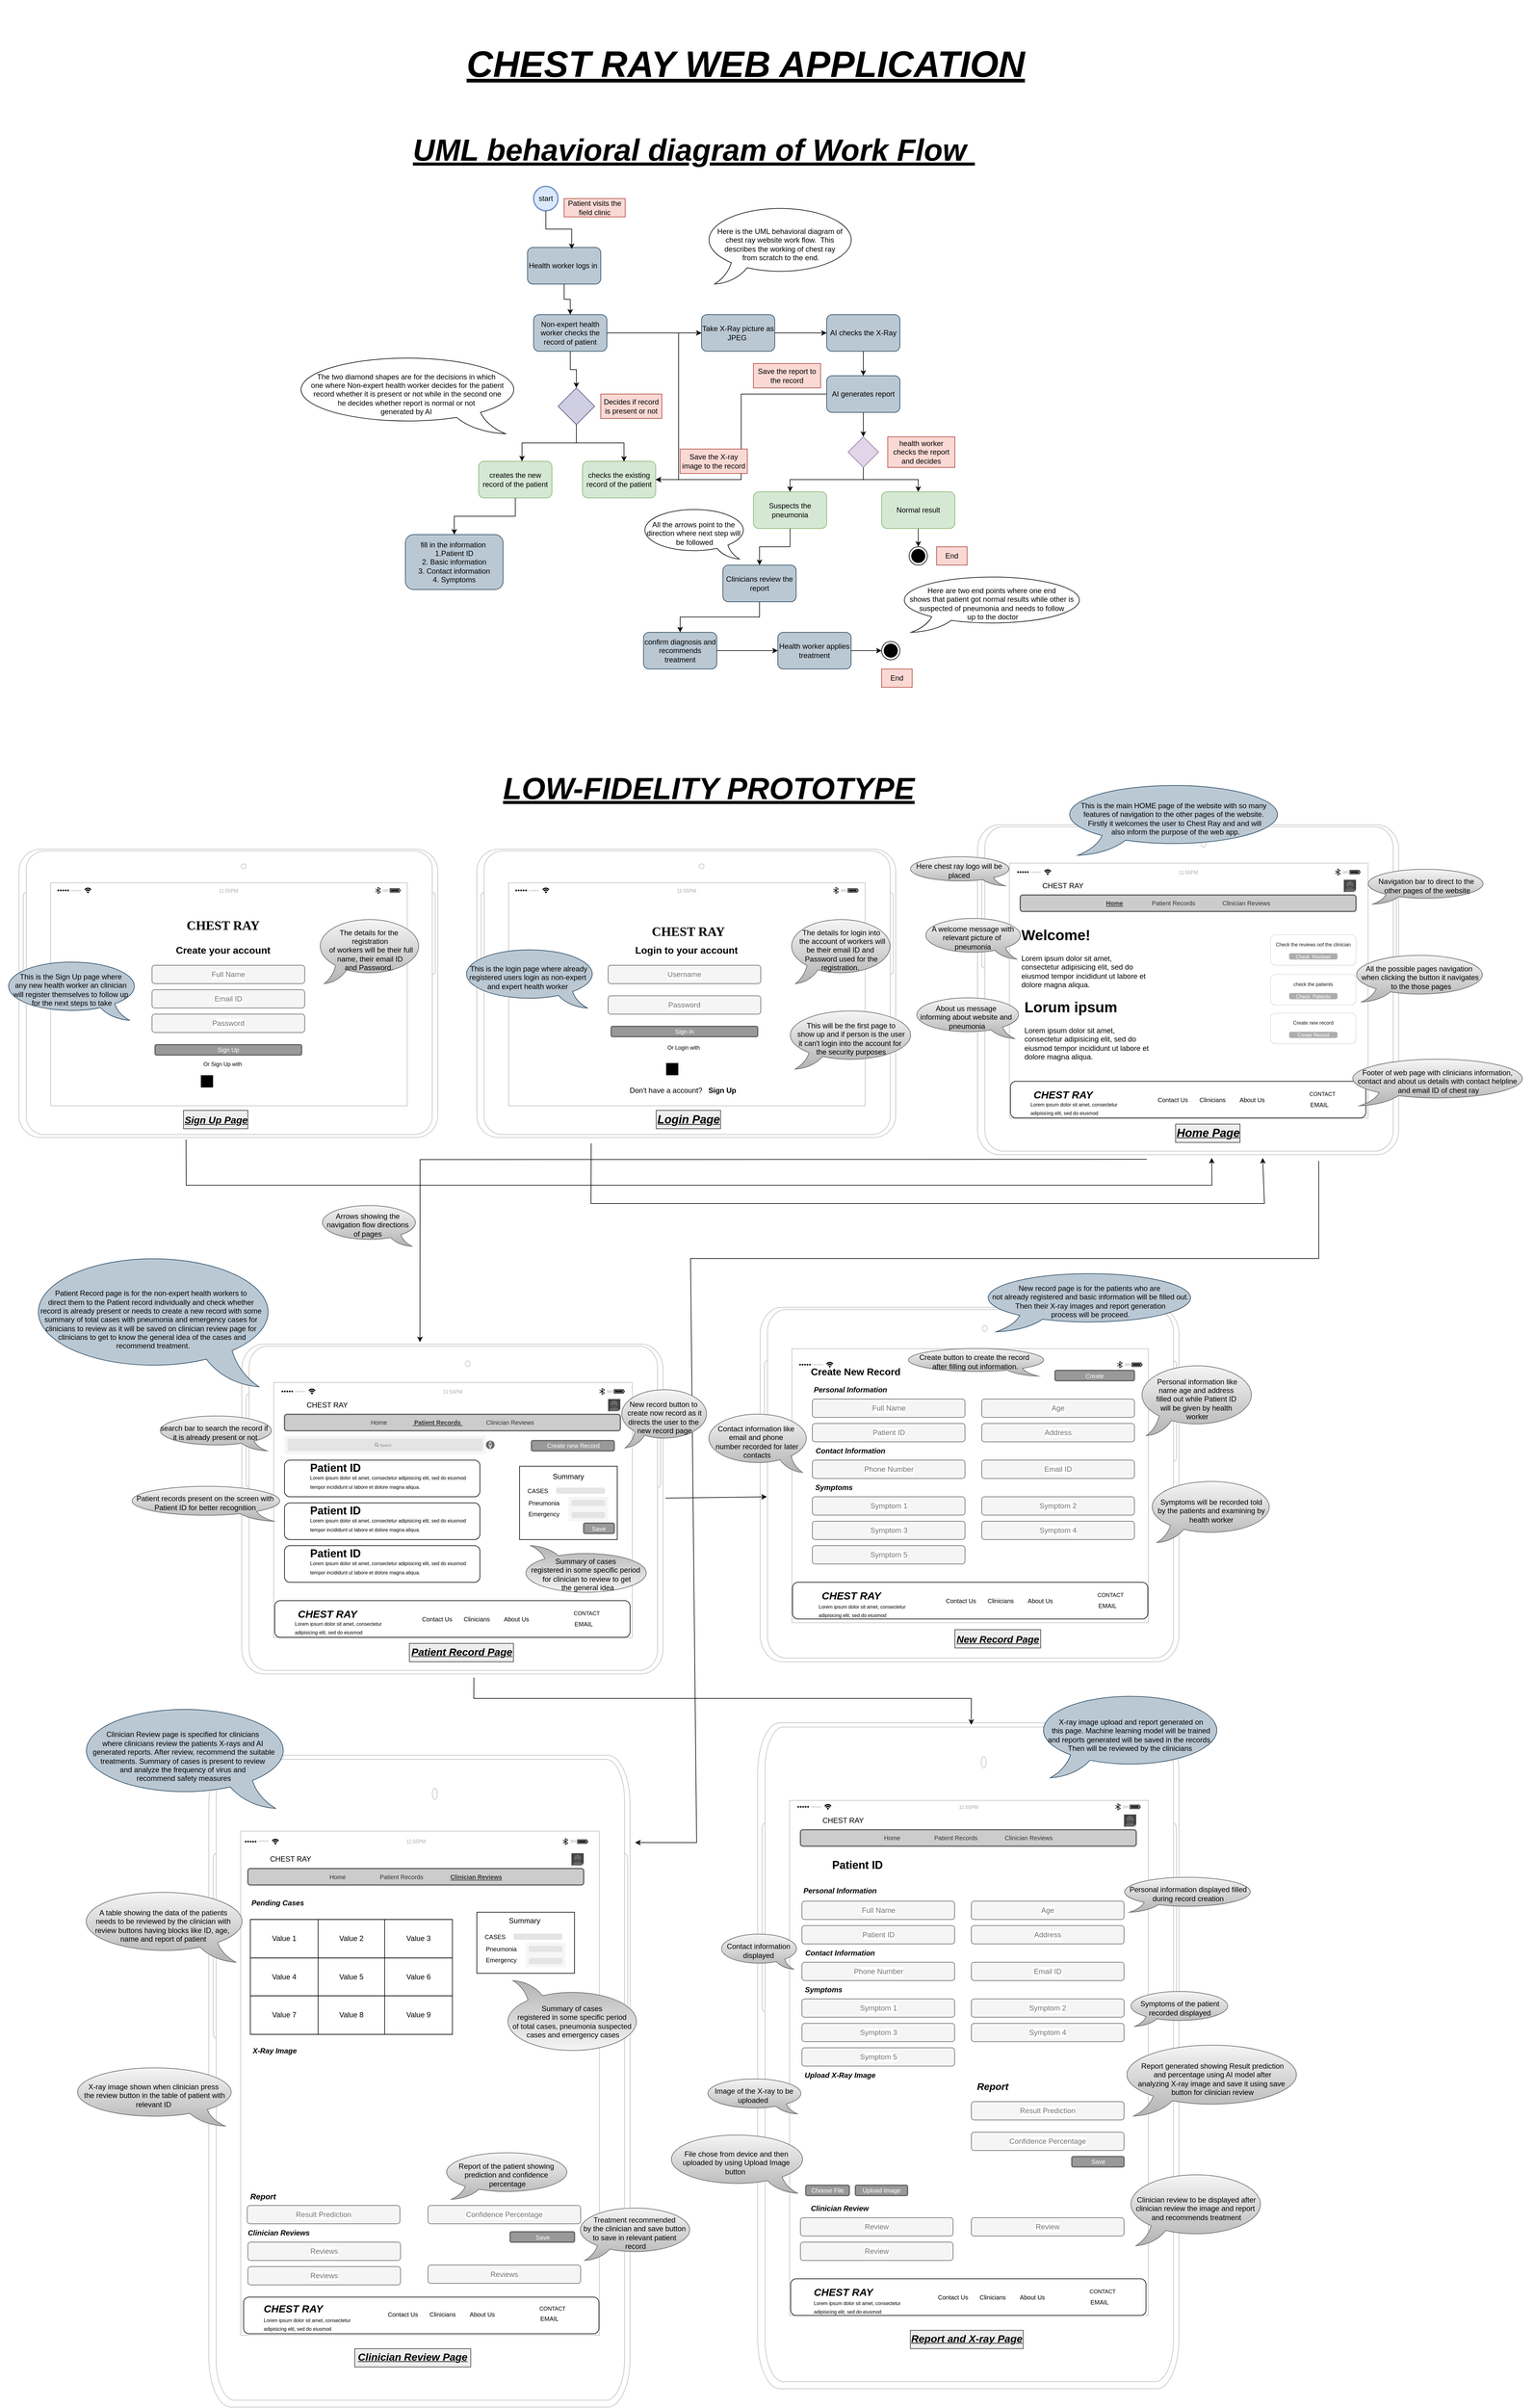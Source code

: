 <mxfile version="26.2.5">
  <diagram name="Page-1" id="o7U8anEGXOo_Qf-L1rWv">
    <mxGraphModel dx="5180" dy="4073" grid="1" gridSize="10" guides="1" tooltips="1" connect="1" arrows="1" fold="1" page="1" pageScale="1" pageWidth="850" pageHeight="1100" math="0" shadow="0">
      <root>
        <mxCell id="0" />
        <mxCell id="1" parent="0" />
        <mxCell id="rGRRH7rSquDJhVR4HHmK-4" value="The two diamond shapes are for the&amp;nbsp;&lt;span style=&quot;background-color: transparent; color: light-dark(rgb(0, 0, 0), rgb(255, 255, 255));&quot;&gt;decisions&lt;/span&gt;&lt;span style=&quot;background-color: transparent; color: light-dark(rgb(0, 0, 0), rgb(255, 255, 255));&quot;&gt;&amp;nbsp;in&lt;/span&gt;&lt;span style=&quot;background-color: transparent; color: light-dark(rgb(0, 0, 0), rgb(255, 255, 255));&quot;&gt;&amp;nbsp;which&lt;/span&gt;&lt;div&gt;&lt;span style=&quot;background-color: transparent; color: light-dark(rgb(0, 0, 0), rgb(255, 255, 255));&quot;&gt;&amp;nbsp;one where Non-expert&amp;nbsp;&lt;/span&gt;&lt;span style=&quot;background-color: transparent; color: light-dark(rgb(0, 0, 0), rgb(255, 255, 255));&quot;&gt;health worker&lt;/span&gt;&lt;span style=&quot;background-color: transparent; color: light-dark(rgb(0, 0, 0), rgb(255, 255, 255));&quot;&gt;&amp;nbsp;decides for the&amp;nbsp;&lt;/span&gt;&lt;span style=&quot;background-color: transparent; color: light-dark(rgb(0, 0, 0), rgb(255, 255, 255));&quot;&gt;patient&lt;/span&gt;&lt;/div&gt;&lt;div&gt;&lt;span style=&quot;background-color: transparent; color: light-dark(rgb(0, 0, 0), rgb(255, 255, 255));&quot;&gt;&amp;nbsp;&lt;/span&gt;&lt;span style=&quot;background-color: transparent; color: light-dark(rgb(0, 0, 0), rgb(255, 255, 255));&quot;&gt;record whether it&lt;/span&gt;&lt;span style=&quot;background-color: transparent; color: light-dark(rgb(0, 0, 0), rgb(255, 255, 255));&quot;&gt;&amp;nbsp;is present or not while&amp;nbsp;&lt;/span&gt;&lt;span style=&quot;background-color: transparent; color: light-dark(rgb(0, 0, 0), rgb(255, 255, 255));&quot;&gt;in the second one&lt;/span&gt;&lt;/div&gt;&lt;div&gt;&lt;span style=&quot;background-color: transparent; color: light-dark(rgb(0, 0, 0), rgb(255, 255, 255));&quot;&gt;&amp;nbsp;he decides&amp;nbsp;&lt;/span&gt;&lt;span style=&quot;background-color: transparent; color: light-dark(rgb(0, 0, 0), rgb(255, 255, 255));&quot;&gt;whether&amp;nbsp;&lt;/span&gt;&lt;span style=&quot;background-color: transparent; color: light-dark(rgb(0, 0, 0), rgb(255, 255, 255));&quot;&gt;report is normal or not&amp;nbsp;&lt;/span&gt;&lt;/div&gt;&lt;div&gt;&lt;span style=&quot;background-color: transparent; color: light-dark(rgb(0, 0, 0), rgb(255, 255, 255));&quot;&gt;generated by AI&lt;/span&gt;&lt;/div&gt;" style="whiteSpace=wrap;html=1;shape=mxgraph.basic.oval_callout;direction=east;flipH=1;" vertex="1" parent="1">
          <mxGeometry x="-1040" y="-640" width="389" height="130" as="geometry" />
        </mxCell>
        <mxCell id="U05u6-LTrtxGhppZVjrv-1" value="" style="verticalLabelPosition=bottom;verticalAlign=top;html=1;shadow=0;dashed=0;strokeWidth=1;shape=mxgraph.android.tab2;strokeColor=#c0c0c0;direction=north;" parent="1" vertex="1">
          <mxGeometry x="90" y="130" width="690" height="540" as="geometry" />
        </mxCell>
        <mxCell id="U05u6-LTrtxGhppZVjrv-2" value="" style="html=1;strokeWidth=1;shadow=0;dashed=0;shape=mxgraph.ios7ui.appBar;fillColor=#ffffff;gradientColor=none;sketch=0;hachureGap=4;pointerEvents=0;fontFamily=Architects Daughter;fontSource=https%3A%2F%2Ffonts.googleapis.com%2Fcss%3Ffamily%3DArchitects%2BDaughter;fontSize=20;" parent="1" vertex="1">
          <mxGeometry x="150" y="200" width="570" height="15" as="geometry" />
        </mxCell>
        <mxCell id="U05u6-LTrtxGhppZVjrv-3" value="CARRIER" style="shape=rect;align=left;fontSize=8;spacingLeft=24;fontSize=4;fontColor=#aaaaaa;strokeColor=none;fillColor=none;spacingTop=0;sketch=0;hachureGap=4;pointerEvents=0;fontFamily=Helvetica;html=1;" parent="U05u6-LTrtxGhppZVjrv-2" vertex="1">
          <mxGeometry y="0.5" width="50" height="13" relative="1" as="geometry">
            <mxPoint y="-6.5" as="offset" />
          </mxGeometry>
        </mxCell>
        <mxCell id="U05u6-LTrtxGhppZVjrv-4" value="11:55PM" style="shape=rect;fontSize=8;fontColor=#aaaaaa;strokeColor=none;fillColor=none;spacingTop=0;sketch=0;hachureGap=4;pointerEvents=0;fontFamily=Helvetica;html=1;" parent="U05u6-LTrtxGhppZVjrv-2" vertex="1">
          <mxGeometry x="0.5" y="0.5" width="50" height="13" relative="1" as="geometry">
            <mxPoint x="-25" y="-6.5" as="offset" />
          </mxGeometry>
        </mxCell>
        <mxCell id="U05u6-LTrtxGhppZVjrv-5" value="98%" style="shape=rect;align=right;fontSize=8;spacingRight=19;fontSize=6;fontColor=#aaaaaa;strokeColor=none;fillColor=none;spacingTop=0;sketch=0;hachureGap=4;pointerEvents=0;fontFamily=Helvetica;html=1;" parent="U05u6-LTrtxGhppZVjrv-2" vertex="1">
          <mxGeometry x="1" y="0.5" width="45" height="13" relative="1" as="geometry">
            <mxPoint x="-45" y="-6.5" as="offset" />
          </mxGeometry>
        </mxCell>
        <UserObject label="" id="U05u6-LTrtxGhppZVjrv-6">
          <mxCell style="verticalLabelPosition=bottom;verticalAlign=top;html=1;shadow=0;dashed=0;strokeWidth=1;shape=mxgraph.android.contact_badge_normal;sketch=0;" parent="1" vertex="1">
            <mxGeometry x="690" y="220" width="20" height="20" as="geometry" />
          </mxCell>
        </UserObject>
        <mxCell id="U05u6-LTrtxGhppZVjrv-7" value="" style="shape=image;html=1;verticalAlign=top;verticalLabelPosition=bottom;labelBackgroundColor=#ffffff;imageAspect=0;aspect=fixed;image=https://cdn4.iconfinder.com/data/icons/basic-user-interface-2/512/User_Interface-33-128.png" parent="1" vertex="1">
          <mxGeometry x="150" y="210" width="40" height="40" as="geometry" />
        </mxCell>
        <mxCell id="U05u6-LTrtxGhppZVjrv-8" value="CHEST RAY" style="text;html=1;align=center;verticalAlign=middle;whiteSpace=wrap;rounded=0;" parent="1" vertex="1">
          <mxGeometry x="190" y="215" width="80" height="30" as="geometry" />
        </mxCell>
        <mxCell id="U05u6-LTrtxGhppZVjrv-9" value="&lt;b&gt;&lt;u&gt;Home&lt;/u&gt;&amp;nbsp;&lt;/b&gt;&amp;nbsp; &amp;nbsp; &amp;nbsp; &amp;nbsp; &amp;nbsp; &amp;nbsp; &amp;nbsp; &amp;nbsp; Patient Records&amp;nbsp; &amp;nbsp; &amp;nbsp; &amp;nbsp; &amp;nbsp; &amp;nbsp; &amp;nbsp; &amp;nbsp; Clinician Reviews" style="rounded=1;html=1;shadow=0;dashed=0;whiteSpace=wrap;fontSize=10;fillColor=#CCCCCC;align=center;strokeColor=#666666;fontColor=#333333;strokeWidth=2;" parent="1" vertex="1">
          <mxGeometry x="160" y="245" width="550" height="26.88" as="geometry" />
        </mxCell>
        <mxCell id="U05u6-LTrtxGhppZVjrv-10" value="&lt;h1 style=&quot;margin-top: 0px;&quot;&gt;Welcome!&lt;/h1&gt;&lt;p&gt;Lorem ipsum dolor sit amet, consectetur adipisicing elit, sed do eiusmod tempor incididunt ut labore et dolore magna aliqua.&lt;/p&gt;" style="text;html=1;whiteSpace=wrap;overflow=hidden;rounded=0;" parent="1" vertex="1">
          <mxGeometry x="160" y="290" width="210" height="110" as="geometry" />
        </mxCell>
        <mxCell id="U05u6-LTrtxGhppZVjrv-11" value="" style="html=1;shadow=0;dashed=0;shape=mxgraph.ios.fancyRRect;rSize=8;strokeColor=#dddddd;fillColor=#FFFFFF;gradientColor=none;opacity=80;fontColor=#ffffff;fontSize=8;whiteSpace=wrap;align=center;sketch=0;hachureGap=4;pointerEvents=0;fontFamily=Helvetica;" parent="1" vertex="1">
          <mxGeometry x="570" y="310" width="140" height="50" as="geometry" />
        </mxCell>
        <mxCell id="U05u6-LTrtxGhppZVjrv-12" value="" style="html=1;shadow=0;dashed=0;shape=mxgraph.ios.anchor;fontSize=12;fontColor=#ffffff;whiteSpace=wrap;resizeWidth=1;sketch=0;hachureGap=4;pointerEvents=0;fontFamily=Helvetica;" parent="U05u6-LTrtxGhppZVjrv-11" vertex="1">
          <mxGeometry width="140" height="25" relative="1" as="geometry" />
        </mxCell>
        <UserObject label="Check&amp;nbsp; Reviews" id="U05u6-LTrtxGhppZVjrv-13">
          <mxCell style="html=1;shadow=0;dashed=0;shape=mxgraph.ios.rrect;rSize=3;fontSize=8;fontColor=#ffffff;strokeColor=#ffffff;fillColor=#999999;gradientColor=none;opacity=80;whiteSpace=wrap;sketch=0;hachureGap=4;pointerEvents=0;fontFamily=Helvetica;" parent="U05u6-LTrtxGhppZVjrv-11" vertex="1">
            <mxGeometry x="0.5" y="1" width="80" height="11" relative="1" as="geometry">
              <mxPoint x="-40" y="-20" as="offset" />
            </mxGeometry>
          </mxCell>
        </UserObject>
        <mxCell id="U05u6-LTrtxGhppZVjrv-14" value="&lt;font&gt;&lt;span style=&quot;font-size: 8px;&quot;&gt;Check the reviews oof the clinician&lt;/span&gt;&lt;/font&gt;" style="text;html=1;align=center;verticalAlign=middle;whiteSpace=wrap;rounded=0;fontColor=#1A1A1A;" parent="U05u6-LTrtxGhppZVjrv-11" vertex="1">
          <mxGeometry x="5" width="130" height="30" as="geometry" />
        </mxCell>
        <mxCell id="U05u6-LTrtxGhppZVjrv-15" value="" style="shape=image;html=1;verticalAlign=top;verticalLabelPosition=bottom;labelBackgroundColor=#ffffff;imageAspect=0;aspect=fixed;image=https://cdn4.iconfinder.com/data/icons/app-custom-ui-1/48/Picture-128.png" parent="1" vertex="1">
          <mxGeometry x="375" y="290" width="120" height="120" as="geometry" />
        </mxCell>
        <mxCell id="U05u6-LTrtxGhppZVjrv-16" value="" style="rounded=1;whiteSpace=wrap;html=1;" parent="1" vertex="1">
          <mxGeometry x="144" y="550" width="582" height="60" as="geometry" />
        </mxCell>
        <mxCell id="U05u6-LTrtxGhppZVjrv-17" value="&lt;font style=&quot;font-size: 17px;&quot;&gt;&lt;b&gt;&lt;i&gt;CHEST RAY&lt;/i&gt;&lt;/b&gt;&lt;/font&gt;" style="text;html=1;align=center;verticalAlign=middle;whiteSpace=wrap;rounded=0;" parent="1" vertex="1">
          <mxGeometry x="172.5" y="557.5" width="115" height="30" as="geometry" />
        </mxCell>
        <mxCell id="U05u6-LTrtxGhppZVjrv-18" value="" style="shape=image;html=1;verticalAlign=top;verticalLabelPosition=bottom;labelBackgroundColor=#ffffff;imageAspect=0;aspect=fixed;image=https://cdn4.iconfinder.com/data/icons/app-custom-ui-1/48/Picture-128.png" parent="1" vertex="1">
          <mxGeometry x="160" y="565" width="15" height="15" as="geometry" />
        </mxCell>
        <mxCell id="U05u6-LTrtxGhppZVjrv-19" value="&lt;font style=&quot;font-size: 9px;&quot;&gt;CONTACT&lt;/font&gt;" style="text;html=1;align=center;verticalAlign=middle;whiteSpace=wrap;rounded=0;" parent="1" vertex="1">
          <mxGeometry x="630" y="560" width="50" height="20" as="geometry" />
        </mxCell>
        <mxCell id="U05u6-LTrtxGhppZVjrv-20" value="" style="verticalLabelPosition=top;html=1;shadow=0;dashed=0;verticalAlign=bottom;strokeWidth=1;shape=mxgraph.ios.iPin;fillColor2=#00dd00;fillColor3=#004400;strokeColor=#006600;" parent="1" vertex="1">
          <mxGeometry x="520" y="570" height="10" as="geometry" />
        </mxCell>
        <mxCell id="U05u6-LTrtxGhppZVjrv-21" value="" style="shape=image;html=1;verticalAlign=top;verticalLabelPosition=bottom;labelBackgroundColor=#ffffff;imageAspect=0;aspect=fixed;image=https://cdn1.iconfinder.com/data/icons/iconnice-vector-icon/31/Vector-icons_23-128.png" parent="1" vertex="1">
          <mxGeometry x="615" y="565" width="10" height="10" as="geometry" />
        </mxCell>
        <mxCell id="U05u6-LTrtxGhppZVjrv-22" value="" style="shape=image;html=1;verticalAlign=top;verticalLabelPosition=bottom;labelBackgroundColor=#ffffff;imageAspect=0;aspect=fixed;image=https://cdn1.iconfinder.com/data/icons/iconnice-vector-icon/31/Vector-icons_23-128.png" parent="1" vertex="1">
          <mxGeometry x="615" y="585" width="10" height="10" as="geometry" />
        </mxCell>
        <mxCell id="U05u6-LTrtxGhppZVjrv-23" value="&lt;font size=&quot;1&quot;&gt;EMAIL&lt;/font&gt;" style="text;html=1;align=center;verticalAlign=middle;whiteSpace=wrap;rounded=0;" parent="1" vertex="1">
          <mxGeometry x="630" y="577.5" width="40" height="20" as="geometry" />
        </mxCell>
        <mxCell id="U05u6-LTrtxGhppZVjrv-24" value="&lt;font size=&quot;1&quot;&gt;Contact Us&lt;/font&gt;" style="text;html=1;align=center;verticalAlign=middle;whiteSpace=wrap;rounded=0;" parent="1" vertex="1">
          <mxGeometry x="380" y="570" width="60" height="20" as="geometry" />
        </mxCell>
        <mxCell id="U05u6-LTrtxGhppZVjrv-25" value="&lt;font size=&quot;1&quot;&gt;About Us&lt;/font&gt;" style="text;html=1;align=center;verticalAlign=middle;whiteSpace=wrap;rounded=0;" parent="1" vertex="1">
          <mxGeometry x="510" y="570" width="60" height="20" as="geometry" />
        </mxCell>
        <mxCell id="U05u6-LTrtxGhppZVjrv-26" value="&lt;h1 style=&quot;margin-top: 0px;&quot;&gt;&lt;br&gt;&lt;/h1&gt;&lt;p&gt;&lt;font style=&quot;font-size: 8px;&quot;&gt;Lorem ipsum dolor sit amet, consectetur adipisicing elit, sed do eiusmod&amp;nbsp;&lt;/font&gt;&lt;/p&gt;" style="text;html=1;whiteSpace=wrap;overflow=hidden;rounded=0;" parent="1" vertex="1">
          <mxGeometry x="175" y="527.5" width="180" height="80" as="geometry" />
        </mxCell>
        <mxCell id="U05u6-LTrtxGhppZVjrv-27" value="&lt;font size=&quot;1&quot;&gt;Clinicians&lt;/font&gt;" style="text;html=1;align=center;verticalAlign=middle;whiteSpace=wrap;rounded=0;" parent="1" vertex="1">
          <mxGeometry x="450" y="570" width="50" height="20" as="geometry" />
        </mxCell>
        <mxCell id="U05u6-LTrtxGhppZVjrv-28" value="" style="verticalLabelPosition=bottom;verticalAlign=top;html=1;shadow=0;dashed=0;strokeWidth=1;shape=mxgraph.android.tab2;strokeColor=#c0c0c0;direction=north;" parent="1" vertex="1">
          <mxGeometry x="-730" y="170" width="686" height="472" as="geometry" />
        </mxCell>
        <mxCell id="U05u6-LTrtxGhppZVjrv-29" value="" style="html=1;strokeWidth=1;shadow=0;dashed=0;shape=mxgraph.ios7ui.appBar;fillColor=#ffffff;gradientColor=none;sketch=0;hachureGap=4;pointerEvents=0;fontFamily=Architects Daughter;fontSource=https%3A%2F%2Ffonts.googleapis.com%2Fcss%3Ffamily%3DArchitects%2BDaughter;fontSize=20;" parent="1" vertex="1">
          <mxGeometry x="-672" y="230" width="570" height="15" as="geometry" />
        </mxCell>
        <mxCell id="U05u6-LTrtxGhppZVjrv-30" value="CARRIER" style="shape=rect;align=left;fontSize=8;spacingLeft=24;fontSize=4;fontColor=#aaaaaa;strokeColor=none;fillColor=none;spacingTop=0;sketch=0;hachureGap=4;pointerEvents=0;fontFamily=Helvetica;html=1;" parent="U05u6-LTrtxGhppZVjrv-29" vertex="1">
          <mxGeometry y="0.5" width="50" height="13" relative="1" as="geometry">
            <mxPoint y="-6.5" as="offset" />
          </mxGeometry>
        </mxCell>
        <mxCell id="U05u6-LTrtxGhppZVjrv-31" value="11:55PM" style="shape=rect;fontSize=8;fontColor=#aaaaaa;strokeColor=none;fillColor=none;spacingTop=0;sketch=0;hachureGap=4;pointerEvents=0;fontFamily=Helvetica;html=1;" parent="U05u6-LTrtxGhppZVjrv-29" vertex="1">
          <mxGeometry x="0.5" y="0.5" width="50" height="13" relative="1" as="geometry">
            <mxPoint x="-25" y="-6.5" as="offset" />
          </mxGeometry>
        </mxCell>
        <mxCell id="U05u6-LTrtxGhppZVjrv-32" value="98%" style="shape=rect;align=right;fontSize=8;spacingRight=19;fontSize=6;fontColor=#aaaaaa;strokeColor=none;fillColor=none;spacingTop=0;sketch=0;hachureGap=4;pointerEvents=0;fontFamily=Helvetica;html=1;" parent="U05u6-LTrtxGhppZVjrv-29" vertex="1">
          <mxGeometry x="1" y="0.5" width="45" height="13" relative="1" as="geometry">
            <mxPoint x="-45" y="-6.5" as="offset" />
          </mxGeometry>
        </mxCell>
        <mxCell id="U05u6-LTrtxGhppZVjrv-33" value="&lt;font style=&quot;color: rgb(114, 114, 114);&quot;&gt;Username&lt;/font&gt;" style="rounded=1;whiteSpace=wrap;html=1;labelBackgroundColor=default;fillColor=#f5f5f5;fontColor=#333333;strokeColor=#666666;" parent="1" vertex="1">
          <mxGeometry x="-515" y="360" width="250" height="30" as="geometry" />
        </mxCell>
        <mxCell id="U05u6-LTrtxGhppZVjrv-34" value="&lt;font style=&quot;font-size: 21px;&quot;&gt;&lt;b&gt;CHEST RAY&lt;/b&gt;&lt;/font&gt;" style="text;html=1;align=center;verticalAlign=middle;whiteSpace=wrap;rounded=0;fontFamily=Times New Roman;" parent="1" vertex="1">
          <mxGeometry x="-457" y="290" width="147" height="30" as="geometry" />
        </mxCell>
        <mxCell id="U05u6-LTrtxGhppZVjrv-35" value="&lt;b&gt;&lt;font style=&quot;font-size: 16px;&quot;&gt;Login to your account&lt;/font&gt;&lt;/b&gt;" style="text;html=1;align=center;verticalAlign=middle;whiteSpace=wrap;rounded=0;" parent="1" vertex="1">
          <mxGeometry x="-480.5" y="320" width="187" height="30" as="geometry" />
        </mxCell>
        <mxCell id="U05u6-LTrtxGhppZVjrv-36" value="&lt;font color=&quot;#727272&quot;&gt;Password&lt;/font&gt;" style="rounded=1;whiteSpace=wrap;html=1;labelBackgroundColor=default;fillColor=#f5f5f5;fontColor=#333333;strokeColor=#666666;" parent="1" vertex="1">
          <mxGeometry x="-515" y="410" width="250" height="30" as="geometry" />
        </mxCell>
        <mxCell id="U05u6-LTrtxGhppZVjrv-37" value="Sign in" style="rounded=1;html=1;shadow=0;dashed=0;whiteSpace=wrap;fontSize=10;fillColor=#999999;align=center;strokeColor=#666666;fontColor=#ffffff;strokeWidth=2;" parent="1" vertex="1">
          <mxGeometry x="-510" y="460" width="240" height="16.88" as="geometry" />
        </mxCell>
        <mxCell id="U05u6-LTrtxGhppZVjrv-38" value="Don&#39;t have a account?&amp;nbsp; &amp;nbsp;&lt;b&gt;Sign Up&lt;/b&gt;" style="text;html=1;align=center;verticalAlign=middle;whiteSpace=wrap;rounded=0;" parent="1" vertex="1">
          <mxGeometry x="-515" y="550" width="245" height="30" as="geometry" />
        </mxCell>
        <mxCell id="U05u6-LTrtxGhppZVjrv-39" value="Or Login with&amp;nbsp;" style="text;html=1;align=center;verticalAlign=middle;whiteSpace=wrap;rounded=0;fontSize=9;" parent="1" vertex="1">
          <mxGeometry x="-420" y="480" width="60" height="30" as="geometry" />
        </mxCell>
        <mxCell id="U05u6-LTrtxGhppZVjrv-40" value="" style="sketch=0;verticalLabelPosition=bottom;sketch=0;aspect=fixed;html=1;verticalAlign=top;strokeColor=none;fillColor=#000000;align=center;outlineConnect=0;pointerEvents=1;shape=mxgraph.citrix2.authentication_google;" parent="1" vertex="1">
          <mxGeometry x="-420" y="520" width="20" height="20" as="geometry" />
        </mxCell>
        <mxCell id="U05u6-LTrtxGhppZVjrv-41" value="" style="shape=image;html=1;verticalAlign=top;verticalLabelPosition=bottom;labelBackgroundColor=#ffffff;imageAspect=0;aspect=fixed;image=https://cdn3.iconfinder.com/data/icons/social-media-black-white-2/512/BW_Facebook_glyph_svg-128.png" parent="1" vertex="1">
          <mxGeometry x="-385" y="520" width="20" height="20" as="geometry" />
        </mxCell>
        <mxCell id="U05u6-LTrtxGhppZVjrv-42" value="" style="verticalLabelPosition=bottom;verticalAlign=top;html=1;shadow=0;dashed=0;strokeWidth=1;shape=mxgraph.android.tab2;strokeColor=#c0c0c0;direction=north;" parent="1" vertex="1">
          <mxGeometry x="-1480" y="170" width="686" height="472" as="geometry" />
        </mxCell>
        <mxCell id="U05u6-LTrtxGhppZVjrv-43" value="" style="html=1;strokeWidth=1;shadow=0;dashed=0;shape=mxgraph.ios7ui.appBar;fillColor=#ffffff;gradientColor=none;sketch=0;hachureGap=4;pointerEvents=0;fontFamily=Architects Daughter;fontSource=https%3A%2F%2Ffonts.googleapis.com%2Fcss%3Ffamily%3DArchitects%2BDaughter;fontSize=20;" parent="1" vertex="1">
          <mxGeometry x="-1422" y="230" width="570" height="15" as="geometry" />
        </mxCell>
        <mxCell id="U05u6-LTrtxGhppZVjrv-44" value="CARRIER" style="shape=rect;align=left;fontSize=8;spacingLeft=24;fontSize=4;fontColor=#aaaaaa;strokeColor=none;fillColor=none;spacingTop=0;sketch=0;hachureGap=4;pointerEvents=0;fontFamily=Helvetica;html=1;" parent="U05u6-LTrtxGhppZVjrv-43" vertex="1">
          <mxGeometry y="0.5" width="50" height="13" relative="1" as="geometry">
            <mxPoint y="-6.5" as="offset" />
          </mxGeometry>
        </mxCell>
        <mxCell id="U05u6-LTrtxGhppZVjrv-45" value="11:55PM" style="shape=rect;fontSize=8;fontColor=#aaaaaa;strokeColor=none;fillColor=none;spacingTop=0;sketch=0;hachureGap=4;pointerEvents=0;fontFamily=Helvetica;html=1;" parent="U05u6-LTrtxGhppZVjrv-43" vertex="1">
          <mxGeometry x="0.5" y="0.5" width="50" height="13" relative="1" as="geometry">
            <mxPoint x="-25" y="-6.5" as="offset" />
          </mxGeometry>
        </mxCell>
        <mxCell id="U05u6-LTrtxGhppZVjrv-46" value="98%" style="shape=rect;align=right;fontSize=8;spacingRight=19;fontSize=6;fontColor=#aaaaaa;strokeColor=none;fillColor=none;spacingTop=0;sketch=0;hachureGap=4;pointerEvents=0;fontFamily=Helvetica;html=1;" parent="U05u6-LTrtxGhppZVjrv-43" vertex="1">
          <mxGeometry x="1" y="0.5" width="45" height="13" relative="1" as="geometry">
            <mxPoint x="-45" y="-6.5" as="offset" />
          </mxGeometry>
        </mxCell>
        <mxCell id="U05u6-LTrtxGhppZVjrv-47" value="&lt;font style=&quot;font-size: 21px;&quot;&gt;&lt;b&gt;CHEST RAY&lt;/b&gt;&lt;/font&gt;" style="text;html=1;align=center;verticalAlign=middle;whiteSpace=wrap;rounded=0;fontFamily=Times New Roman;" parent="1" vertex="1">
          <mxGeometry x="-1219" y="280" width="147" height="30" as="geometry" />
        </mxCell>
        <mxCell id="U05u6-LTrtxGhppZVjrv-48" value="&lt;span style=&quot;font-size: 16px;&quot;&gt;&lt;b&gt;Create your account&lt;/b&gt;&lt;/span&gt;" style="text;html=1;align=center;verticalAlign=middle;whiteSpace=wrap;rounded=0;" parent="1" vertex="1">
          <mxGeometry x="-1239" y="320" width="187" height="30" as="geometry" />
        </mxCell>
        <mxCell id="U05u6-LTrtxGhppZVjrv-49" value="&lt;font color=&quot;#727272&quot;&gt;Full Name&lt;/font&gt;" style="rounded=1;whiteSpace=wrap;html=1;labelBackgroundColor=default;fillColor=#f5f5f5;fontColor=#333333;strokeColor=#666666;" parent="1" vertex="1">
          <mxGeometry x="-1262" y="360" width="250" height="30" as="geometry" />
        </mxCell>
        <mxCell id="U05u6-LTrtxGhppZVjrv-50" value="&lt;font color=&quot;#727272&quot;&gt;Email ID&lt;/font&gt;" style="rounded=1;whiteSpace=wrap;html=1;labelBackgroundColor=default;fillColor=#f5f5f5;fontColor=#333333;strokeColor=#666666;" parent="1" vertex="1">
          <mxGeometry x="-1262" y="400" width="250" height="30" as="geometry" />
        </mxCell>
        <mxCell id="U05u6-LTrtxGhppZVjrv-51" value="&lt;font color=&quot;#727272&quot;&gt;Password&lt;/font&gt;" style="rounded=1;whiteSpace=wrap;html=1;labelBackgroundColor=default;fillColor=#f5f5f5;fontColor=#333333;strokeColor=#666666;" parent="1" vertex="1">
          <mxGeometry x="-1262" y="440" width="250" height="30" as="geometry" />
        </mxCell>
        <mxCell id="U05u6-LTrtxGhppZVjrv-52" value="Sign Up" style="rounded=1;html=1;shadow=0;dashed=0;whiteSpace=wrap;fontSize=10;fillColor=#999999;align=center;strokeColor=#666666;fontColor=#ffffff;strokeWidth=2;" parent="1" vertex="1">
          <mxGeometry x="-1257" y="490" width="240" height="16.88" as="geometry" />
        </mxCell>
        <mxCell id="U05u6-LTrtxGhppZVjrv-53" value="Or Sign Up with&amp;nbsp;" style="text;html=1;align=center;verticalAlign=middle;whiteSpace=wrap;rounded=0;fontSize=9;" parent="1" vertex="1">
          <mxGeometry x="-1185.5" y="506.88" width="80" height="30" as="geometry" />
        </mxCell>
        <mxCell id="U05u6-LTrtxGhppZVjrv-54" value="" style="sketch=0;verticalLabelPosition=bottom;sketch=0;aspect=fixed;html=1;verticalAlign=top;strokeColor=none;fillColor=#000000;align=center;outlineConnect=0;pointerEvents=1;shape=mxgraph.citrix2.authentication_google;" parent="1" vertex="1">
          <mxGeometry x="-1182" y="540" width="20" height="20" as="geometry" />
        </mxCell>
        <mxCell id="U05u6-LTrtxGhppZVjrv-55" value="" style="shape=image;html=1;verticalAlign=top;verticalLabelPosition=bottom;labelBackgroundColor=#ffffff;imageAspect=0;aspect=fixed;image=https://cdn3.iconfinder.com/data/icons/social-media-black-white-2/512/BW_Facebook_glyph_svg-128.png" parent="1" vertex="1">
          <mxGeometry x="-1142" y="540" width="20" height="20" as="geometry" />
        </mxCell>
        <mxCell id="U05u6-LTrtxGhppZVjrv-56" value="" style="endArrow=classic;html=1;rounded=0;exitX=-0.02;exitY=0.273;exitDx=0;exitDy=0;exitPerimeter=0;entryX=-0.01;entryY=0.677;entryDx=0;entryDy=0;entryPerimeter=0;" parent="1" source="U05u6-LTrtxGhppZVjrv-28" target="U05u6-LTrtxGhppZVjrv-1" edge="1">
          <mxGeometry width="50" height="50" relative="1" as="geometry">
            <mxPoint x="-440" y="750" as="sourcePoint" />
            <mxPoint x="-543" y="740" as="targetPoint" />
            <Array as="points">
              <mxPoint x="-543" y="750" />
              <mxPoint x="560" y="750" />
            </Array>
          </mxGeometry>
        </mxCell>
        <mxCell id="U05u6-LTrtxGhppZVjrv-57" value="" style="endArrow=classic;html=1;rounded=0;exitX=-0.007;exitY=0.399;exitDx=0;exitDy=0;exitPerimeter=0;entryX=-0.01;entryY=0.556;entryDx=0;entryDy=0;entryPerimeter=0;" parent="1" source="U05u6-LTrtxGhppZVjrv-42" target="U05u6-LTrtxGhppZVjrv-1" edge="1">
          <mxGeometry width="50" height="50" relative="1" as="geometry">
            <mxPoint x="-310" y="750" as="sourcePoint" />
            <mxPoint x="-260" y="700" as="targetPoint" />
            <Array as="points">
              <mxPoint x="-1206" y="720" />
              <mxPoint x="474" y="720" />
            </Array>
          </mxGeometry>
        </mxCell>
        <mxCell id="U05u6-LTrtxGhppZVjrv-58" value="&lt;h1 style=&quot;margin-top: 0px;&quot;&gt;Lorum ipsum&lt;/h1&gt;&lt;p&gt;Lorem ipsum dolor sit amet, consectetur adipisicing elit, sed do eiusmod tempor incididunt ut labore et dolore magna aliqua.&lt;/p&gt;" style="text;html=1;whiteSpace=wrap;overflow=hidden;rounded=0;" parent="1" vertex="1">
          <mxGeometry x="165" y="408.44" width="210" height="110" as="geometry" />
        </mxCell>
        <mxCell id="U05u6-LTrtxGhppZVjrv-59" value="" style="shape=image;html=1;verticalAlign=top;verticalLabelPosition=bottom;labelBackgroundColor=#ffffff;imageAspect=0;aspect=fixed;image=https://cdn4.iconfinder.com/data/icons/app-custom-ui-1/48/Picture-128.png" parent="1" vertex="1">
          <mxGeometry x="380" y="408.44" width="120" height="120" as="geometry" />
        </mxCell>
        <mxCell id="U05u6-LTrtxGhppZVjrv-60" value="" style="html=1;shadow=0;dashed=0;shape=mxgraph.ios.fancyRRect;rSize=8;strokeColor=#dddddd;fillColor=#FFFFFF;gradientColor=none;opacity=80;fontColor=#ffffff;fontSize=8;whiteSpace=wrap;align=center;sketch=0;hachureGap=4;pointerEvents=0;fontFamily=Helvetica;" parent="1" vertex="1">
          <mxGeometry x="570" y="375" width="140" height="50" as="geometry" />
        </mxCell>
        <mxCell id="U05u6-LTrtxGhppZVjrv-61" value="" style="html=1;shadow=0;dashed=0;shape=mxgraph.ios.anchor;fontSize=12;fontColor=#ffffff;whiteSpace=wrap;resizeWidth=1;sketch=0;hachureGap=4;pointerEvents=0;fontFamily=Helvetica;" parent="U05u6-LTrtxGhppZVjrv-60" vertex="1">
          <mxGeometry width="140" height="25" relative="1" as="geometry" />
        </mxCell>
        <UserObject label="Check&amp;nbsp; Patients" id="U05u6-LTrtxGhppZVjrv-62">
          <mxCell style="html=1;shadow=0;dashed=0;shape=mxgraph.ios.rrect;rSize=3;fontSize=8;fontColor=#ffffff;strokeColor=#ffffff;fillColor=#999999;gradientColor=none;opacity=80;whiteSpace=wrap;sketch=0;hachureGap=4;pointerEvents=0;fontFamily=Helvetica;" parent="U05u6-LTrtxGhppZVjrv-60" vertex="1">
            <mxGeometry x="0.5" y="1" width="80" height="11" relative="1" as="geometry">
              <mxPoint x="-40" y="-20" as="offset" />
            </mxGeometry>
          </mxCell>
        </UserObject>
        <mxCell id="U05u6-LTrtxGhppZVjrv-63" value="&lt;span style=&quot;font-size: 8px;&quot;&gt;check the patients&lt;/span&gt;" style="text;html=1;align=center;verticalAlign=middle;whiteSpace=wrap;rounded=0;fontColor=#1A1A1A;" parent="U05u6-LTrtxGhppZVjrv-60" vertex="1">
          <mxGeometry x="5" width="130" height="30" as="geometry" />
        </mxCell>
        <mxCell id="U05u6-LTrtxGhppZVjrv-64" value="" style="html=1;shadow=0;dashed=0;shape=mxgraph.ios.fancyRRect;rSize=8;strokeColor=#dddddd;fillColor=#FFFFFF;gradientColor=none;opacity=80;fontColor=#ffffff;fontSize=8;whiteSpace=wrap;align=center;sketch=0;hachureGap=4;pointerEvents=0;fontFamily=Helvetica;" parent="1" vertex="1">
          <mxGeometry x="570" y="438.44" width="140" height="50" as="geometry" />
        </mxCell>
        <mxCell id="U05u6-LTrtxGhppZVjrv-65" value="" style="html=1;shadow=0;dashed=0;shape=mxgraph.ios.anchor;fontSize=12;fontColor=#ffffff;whiteSpace=wrap;resizeWidth=1;sketch=0;hachureGap=4;pointerEvents=0;fontFamily=Helvetica;" parent="U05u6-LTrtxGhppZVjrv-64" vertex="1">
          <mxGeometry width="140" height="25" relative="1" as="geometry" />
        </mxCell>
        <UserObject label="Create Record" id="U05u6-LTrtxGhppZVjrv-66">
          <mxCell style="html=1;shadow=0;dashed=0;shape=mxgraph.ios.rrect;rSize=3;fontSize=8;fontColor=#ffffff;strokeColor=#ffffff;fillColor=#999999;gradientColor=none;opacity=80;whiteSpace=wrap;sketch=0;hachureGap=4;pointerEvents=0;fontFamily=Helvetica;" parent="U05u6-LTrtxGhppZVjrv-64" vertex="1">
            <mxGeometry x="0.5" y="1" width="80" height="11" relative="1" as="geometry">
              <mxPoint x="-40" y="-20" as="offset" />
            </mxGeometry>
          </mxCell>
        </UserObject>
        <mxCell id="U05u6-LTrtxGhppZVjrv-67" value="&lt;font&gt;&lt;span style=&quot;font-size: 8px;&quot;&gt;Create new record&lt;/span&gt;&lt;/font&gt;" style="text;html=1;align=center;verticalAlign=middle;whiteSpace=wrap;rounded=0;fontColor=#1A1A1A;" parent="U05u6-LTrtxGhppZVjrv-64" vertex="1">
          <mxGeometry x="5" width="130" height="30" as="geometry" />
        </mxCell>
        <mxCell id="U05u6-LTrtxGhppZVjrv-68" value="" style="verticalLabelPosition=bottom;verticalAlign=top;html=1;shadow=0;dashed=0;strokeWidth=1;shape=mxgraph.android.tab2;strokeColor=#c0c0c0;direction=north;" parent="1" vertex="1">
          <mxGeometry x="-1115" y="980" width="690" height="540" as="geometry" />
        </mxCell>
        <mxCell id="U05u6-LTrtxGhppZVjrv-69" value="" style="html=1;strokeWidth=1;shadow=0;dashed=0;shape=mxgraph.ios7ui.appBar;fillColor=#ffffff;gradientColor=none;sketch=0;hachureGap=4;pointerEvents=0;fontFamily=Architects Daughter;fontSource=https%3A%2F%2Ffonts.googleapis.com%2Fcss%3Ffamily%3DArchitects%2BDaughter;fontSize=20;" parent="1" vertex="1">
          <mxGeometry x="-1055" y="1050" width="570" height="15" as="geometry" />
        </mxCell>
        <mxCell id="U05u6-LTrtxGhppZVjrv-70" value="CARRIER" style="shape=rect;align=left;fontSize=8;spacingLeft=24;fontSize=4;fontColor=#aaaaaa;strokeColor=none;fillColor=none;spacingTop=0;sketch=0;hachureGap=4;pointerEvents=0;fontFamily=Helvetica;html=1;" parent="U05u6-LTrtxGhppZVjrv-69" vertex="1">
          <mxGeometry y="0.5" width="50" height="13" relative="1" as="geometry">
            <mxPoint y="-6.5" as="offset" />
          </mxGeometry>
        </mxCell>
        <mxCell id="U05u6-LTrtxGhppZVjrv-71" value="11:55PM" style="shape=rect;fontSize=8;fontColor=#aaaaaa;strokeColor=none;fillColor=none;spacingTop=0;sketch=0;hachureGap=4;pointerEvents=0;fontFamily=Helvetica;html=1;" parent="U05u6-LTrtxGhppZVjrv-69" vertex="1">
          <mxGeometry x="0.5" y="0.5" width="50" height="13" relative="1" as="geometry">
            <mxPoint x="-25" y="-6.5" as="offset" />
          </mxGeometry>
        </mxCell>
        <mxCell id="U05u6-LTrtxGhppZVjrv-72" value="98%" style="shape=rect;align=right;fontSize=8;spacingRight=19;fontSize=6;fontColor=#aaaaaa;strokeColor=none;fillColor=none;spacingTop=0;sketch=0;hachureGap=4;pointerEvents=0;fontFamily=Helvetica;html=1;" parent="U05u6-LTrtxGhppZVjrv-69" vertex="1">
          <mxGeometry x="1" y="0.5" width="45" height="13" relative="1" as="geometry">
            <mxPoint x="-45" y="-6.5" as="offset" />
          </mxGeometry>
        </mxCell>
        <mxCell id="U05u6-LTrtxGhppZVjrv-73" value="" style="verticalLabelPosition=bottom;verticalAlign=top;html=1;shadow=0;dashed=0;strokeWidth=1;shape=mxgraph.android.contact_badge_normal;sketch=0;" parent="1" vertex="1">
          <mxGeometry x="-515" y="1070" width="20" height="20" as="geometry" />
        </mxCell>
        <mxCell id="U05u6-LTrtxGhppZVjrv-74" value="" style="shape=image;html=1;verticalAlign=top;verticalLabelPosition=bottom;labelBackgroundColor=#ffffff;imageAspect=0;aspect=fixed;image=https://cdn4.iconfinder.com/data/icons/basic-user-interface-2/512/User_Interface-33-128.png" parent="1" vertex="1">
          <mxGeometry x="-1055" y="1060" width="40" height="40" as="geometry" />
        </mxCell>
        <mxCell id="U05u6-LTrtxGhppZVjrv-75" value="CHEST RAY" style="text;html=1;align=center;verticalAlign=middle;whiteSpace=wrap;rounded=0;" parent="1" vertex="1">
          <mxGeometry x="-1015" y="1065" width="80" height="30" as="geometry" />
        </mxCell>
        <UserObject label="Home&lt;b&gt;&amp;nbsp;&lt;/b&gt;&amp;nbsp; &amp;nbsp; &amp;nbsp; &amp;nbsp; &amp;nbsp; &amp;nbsp; &amp;nbsp;&amp;nbsp;&lt;u&gt;&lt;b&gt; Patient Records&amp;nbsp;&lt;/b&gt;&lt;/u&gt;&amp;nbsp; &amp;nbsp; &amp;nbsp; &amp;nbsp; &amp;nbsp; &amp;nbsp; &amp;nbsp; Clinician Reviews" id="U05u6-LTrtxGhppZVjrv-76">
          <mxCell style="rounded=1;html=1;shadow=0;dashed=0;whiteSpace=wrap;fontSize=10;fillColor=#CCCCCC;align=center;strokeColor=#666666;fontColor=#333333;strokeWidth=2;" parent="1" vertex="1">
            <mxGeometry x="-1045" y="1095" width="550" height="26.88" as="geometry" />
          </mxCell>
        </UserObject>
        <mxCell id="U05u6-LTrtxGhppZVjrv-77" value="" style="rounded=1;whiteSpace=wrap;html=1;" parent="1" vertex="1">
          <mxGeometry x="-1061" y="1400" width="582" height="60" as="geometry" />
        </mxCell>
        <mxCell id="U05u6-LTrtxGhppZVjrv-78" value="&lt;font style=&quot;font-size: 17px;&quot;&gt;&lt;b&gt;&lt;i&gt;CHEST RAY&lt;/i&gt;&lt;/b&gt;&lt;/font&gt;" style="text;html=1;align=center;verticalAlign=middle;whiteSpace=wrap;rounded=0;" parent="1" vertex="1">
          <mxGeometry x="-1032.5" y="1407.5" width="115" height="30" as="geometry" />
        </mxCell>
        <mxCell id="U05u6-LTrtxGhppZVjrv-79" value="" style="shape=image;html=1;verticalAlign=top;verticalLabelPosition=bottom;labelBackgroundColor=#ffffff;imageAspect=0;aspect=fixed;image=https://cdn4.iconfinder.com/data/icons/app-custom-ui-1/48/Picture-128.png" parent="1" vertex="1">
          <mxGeometry x="-1045" y="1415" width="15" height="15" as="geometry" />
        </mxCell>
        <mxCell id="U05u6-LTrtxGhppZVjrv-80" value="&lt;font style=&quot;font-size: 9px;&quot;&gt;CONTACT&lt;/font&gt;" style="text;html=1;align=center;verticalAlign=middle;whiteSpace=wrap;rounded=0;" parent="1" vertex="1">
          <mxGeometry x="-575" y="1410" width="50" height="20" as="geometry" />
        </mxCell>
        <mxCell id="U05u6-LTrtxGhppZVjrv-81" value="" style="verticalLabelPosition=top;html=1;shadow=0;dashed=0;verticalAlign=bottom;strokeWidth=1;shape=mxgraph.ios.iPin;fillColor2=#00dd00;fillColor3=#004400;strokeColor=#006600;" parent="1" vertex="1">
          <mxGeometry x="-685" y="1420" height="10" as="geometry" />
        </mxCell>
        <mxCell id="U05u6-LTrtxGhppZVjrv-82" value="" style="shape=image;html=1;verticalAlign=top;verticalLabelPosition=bottom;labelBackgroundColor=#ffffff;imageAspect=0;aspect=fixed;image=https://cdn1.iconfinder.com/data/icons/iconnice-vector-icon/31/Vector-icons_23-128.png" parent="1" vertex="1">
          <mxGeometry x="-590" y="1415" width="10" height="10" as="geometry" />
        </mxCell>
        <mxCell id="U05u6-LTrtxGhppZVjrv-83" value="" style="shape=image;html=1;verticalAlign=top;verticalLabelPosition=bottom;labelBackgroundColor=#ffffff;imageAspect=0;aspect=fixed;image=https://cdn1.iconfinder.com/data/icons/iconnice-vector-icon/31/Vector-icons_23-128.png" parent="1" vertex="1">
          <mxGeometry x="-590" y="1435" width="10" height="10" as="geometry" />
        </mxCell>
        <mxCell id="U05u6-LTrtxGhppZVjrv-84" value="&lt;font size=&quot;1&quot;&gt;EMAIL&lt;/font&gt;" style="text;html=1;align=center;verticalAlign=middle;whiteSpace=wrap;rounded=0;" parent="1" vertex="1">
          <mxGeometry x="-575" y="1427.5" width="40" height="20" as="geometry" />
        </mxCell>
        <mxCell id="U05u6-LTrtxGhppZVjrv-85" value="&lt;font size=&quot;1&quot;&gt;Contact Us&lt;/font&gt;" style="text;html=1;align=center;verticalAlign=middle;whiteSpace=wrap;rounded=0;" parent="1" vertex="1">
          <mxGeometry x="-825" y="1420" width="60" height="20" as="geometry" />
        </mxCell>
        <mxCell id="U05u6-LTrtxGhppZVjrv-86" value="&lt;font size=&quot;1&quot;&gt;About Us&lt;/font&gt;" style="text;html=1;align=center;verticalAlign=middle;whiteSpace=wrap;rounded=0;" parent="1" vertex="1">
          <mxGeometry x="-695" y="1420" width="60" height="20" as="geometry" />
        </mxCell>
        <mxCell id="U05u6-LTrtxGhppZVjrv-87" value="&lt;h1 style=&quot;margin-top: 0px;&quot;&gt;&lt;br&gt;&lt;/h1&gt;&lt;p&gt;&lt;font style=&quot;font-size: 8px;&quot;&gt;Lorem ipsum dolor sit amet, consectetur adipisicing elit, sed do eiusmod&amp;nbsp;&lt;/font&gt;&lt;/p&gt;" style="text;html=1;whiteSpace=wrap;overflow=hidden;rounded=0;" parent="1" vertex="1">
          <mxGeometry x="-1030" y="1377.5" width="180" height="80" as="geometry" />
        </mxCell>
        <mxCell id="U05u6-LTrtxGhppZVjrv-88" value="&lt;font size=&quot;1&quot;&gt;Clinicians&lt;/font&gt;" style="text;html=1;align=center;verticalAlign=middle;whiteSpace=wrap;rounded=0;" parent="1" vertex="1">
          <mxGeometry x="-755" y="1420" width="50" height="20" as="geometry" />
        </mxCell>
        <mxCell id="U05u6-LTrtxGhppZVjrv-89" value="" style="strokeColor=none;fillColor=#666666;shape=ellipse;" parent="1" vertex="1">
          <mxGeometry x="-715" y="1138" width="14" height="14" as="geometry" />
        </mxCell>
        <mxCell id="U05u6-LTrtxGhppZVjrv-90" value="" style="strokeColor=#F7F7F7;fillColor=none;shape=mxgraph.ios7.icons.microphone;strokeWidth=1;" parent="U05u6-LTrtxGhppZVjrv-89" vertex="1">
          <mxGeometry x="0.5" y="0.5" width="4" height="10" relative="1" as="geometry">
            <mxPoint x="-2" y="-5" as="offset" />
          </mxGeometry>
        </mxCell>
        <mxCell id="U05u6-LTrtxGhppZVjrv-91" value="" style="shape=rect;fillColor=#F6F6F6;strokeColor=none;" parent="1" vertex="1">
          <mxGeometry x="-1045" y="1130" width="330" height="30" as="geometry" />
        </mxCell>
        <mxCell id="U05u6-LTrtxGhppZVjrv-92" value="" style="html=1;strokeWidth=1;shadow=0;dashed=0;shape=mxgraph.ios7ui.marginRect;rx=3;ry=3;rectMargin=5;fillColor=#E4E4E4;strokeColor=none;" parent="U05u6-LTrtxGhppZVjrv-91" vertex="1">
          <mxGeometry width="330" height="30" as="geometry" />
        </mxCell>
        <mxCell id="U05u6-LTrtxGhppZVjrv-93" value="Search" style="shape=mxgraph.ios7.icons.looking_glass;strokeColor=#878789;fillColor=none;fontColor=#878789;labelPosition=right;verticalLabelPosition=middle;align=left;verticalAlign=middle;fontSize=6;fontStyle=0;spacingTop=2;sketch=0;html=1;" parent="U05u6-LTrtxGhppZVjrv-91" vertex="1">
          <mxGeometry x="0.5" y="0.5" width="6" height="6" relative="1" as="geometry">
            <mxPoint x="-17" y="-3" as="offset" />
          </mxGeometry>
        </mxCell>
        <UserObject label="Create new Record" id="U05u6-LTrtxGhppZVjrv-94">
          <mxCell style="rounded=1;html=1;shadow=0;dashed=0;whiteSpace=wrap;fontSize=10;fillColor=#999999;align=center;strokeColor=#666666;fontColor=#ffffff;strokeWidth=2;" parent="1" vertex="1">
            <mxGeometry x="-640.5" y="1138" width="135.5" height="16.88" as="geometry" />
          </mxCell>
        </UserObject>
        <mxCell id="U05u6-LTrtxGhppZVjrv-95" value="" style="rounded=1;whiteSpace=wrap;html=1;" parent="1" vertex="1">
          <mxGeometry x="-1045" y="1170" width="320" height="60" as="geometry" />
        </mxCell>
        <mxCell id="U05u6-LTrtxGhppZVjrv-96" value="" style="shape=image;html=1;verticalAlign=top;verticalLabelPosition=bottom;labelBackgroundColor=#ffffff;imageAspect=0;aspect=fixed;image=https://cdn4.iconfinder.com/data/icons/basic-user-interface-2/512/User_Interface-33-128.png" parent="1" vertex="1">
          <mxGeometry x="-1045" y="1160" width="52.5" height="52.5" as="geometry" />
        </mxCell>
        <mxCell id="U05u6-LTrtxGhppZVjrv-97" value="&lt;h1 style=&quot;margin-top: 0px;&quot;&gt;&lt;font style=&quot;font-size: 18px;&quot;&gt;Patient ID&lt;/font&gt;&lt;/h1&gt;&lt;p&gt;&lt;br&gt;&lt;/p&gt;" style="text;html=1;whiteSpace=wrap;overflow=hidden;rounded=0;" parent="1" vertex="1">
          <mxGeometry x="-1005" y="1160" width="270" height="30" as="geometry" />
        </mxCell>
        <mxCell id="U05u6-LTrtxGhppZVjrv-98" value="&lt;span style=&quot;font-size: 8px;&quot;&gt;Lorem ipsum dolor sit amet, consectetur adipisicing elit, sed do eiusmod tempor incididunt ut labore et dolore magna aliqua.&lt;/span&gt;" style="text;html=1;align=left;verticalAlign=middle;whiteSpace=wrap;rounded=0;" parent="1" vertex="1">
          <mxGeometry x="-1005" y="1190" width="280" height="30" as="geometry" />
        </mxCell>
        <mxCell id="U05u6-LTrtxGhppZVjrv-99" value="" style="rounded=1;whiteSpace=wrap;html=1;" parent="1" vertex="1">
          <mxGeometry x="-1045" y="1240" width="320" height="60" as="geometry" />
        </mxCell>
        <mxCell id="U05u6-LTrtxGhppZVjrv-100" value="" style="rounded=1;whiteSpace=wrap;html=1;" parent="1" vertex="1">
          <mxGeometry x="-1045" y="1310" width="320" height="60" as="geometry" />
        </mxCell>
        <mxCell id="U05u6-LTrtxGhppZVjrv-101" value="" style="shape=image;html=1;verticalAlign=top;verticalLabelPosition=bottom;labelBackgroundColor=#ffffff;imageAspect=0;aspect=fixed;image=https://cdn4.iconfinder.com/data/icons/basic-user-interface-2/512/User_Interface-33-128.png" parent="1" vertex="1">
          <mxGeometry x="-1045" y="1230" width="52.5" height="52.5" as="geometry" />
        </mxCell>
        <mxCell id="U05u6-LTrtxGhppZVjrv-102" value="" style="shape=image;html=1;verticalAlign=top;verticalLabelPosition=bottom;labelBackgroundColor=#ffffff;imageAspect=0;aspect=fixed;image=https://cdn4.iconfinder.com/data/icons/basic-user-interface-2/512/User_Interface-33-128.png" parent="1" vertex="1">
          <mxGeometry x="-1045" y="1300" width="52.5" height="52.5" as="geometry" />
        </mxCell>
        <mxCell id="U05u6-LTrtxGhppZVjrv-103" value="&lt;h1 style=&quot;margin-top: 0px;&quot;&gt;&lt;font style=&quot;font-size: 18px;&quot;&gt;Patient ID&lt;/font&gt;&lt;/h1&gt;&lt;p&gt;&lt;br&gt;&lt;/p&gt;" style="text;html=1;whiteSpace=wrap;overflow=hidden;rounded=0;" parent="1" vertex="1">
          <mxGeometry x="-1005" y="1230" width="270" height="30" as="geometry" />
        </mxCell>
        <mxCell id="U05u6-LTrtxGhppZVjrv-104" value="&lt;h1 style=&quot;margin-top: 0px;&quot;&gt;&lt;font style=&quot;font-size: 18px;&quot;&gt;Patient ID&lt;/font&gt;&lt;/h1&gt;&lt;p&gt;&lt;br&gt;&lt;/p&gt;" style="text;html=1;whiteSpace=wrap;overflow=hidden;rounded=0;" parent="1" vertex="1">
          <mxGeometry x="-1005" y="1300" width="270" height="30" as="geometry" />
        </mxCell>
        <mxCell id="U05u6-LTrtxGhppZVjrv-105" value="&lt;span style=&quot;font-size: 8px;&quot;&gt;Lorem ipsum dolor sit amet, consectetur adipisicing elit, sed do eiusmod tempor incididunt ut labore et dolore magna aliqua.&lt;/span&gt;" style="text;html=1;align=left;verticalAlign=middle;whiteSpace=wrap;rounded=0;" parent="1" vertex="1">
          <mxGeometry x="-1005" y="1260" width="280" height="30" as="geometry" />
        </mxCell>
        <mxCell id="U05u6-LTrtxGhppZVjrv-106" value="&lt;span style=&quot;font-size: 8px;&quot;&gt;Lorem ipsum dolor sit amet, consectetur adipisicing elit, sed do eiusmod tempor incididunt ut labore et dolore magna aliqua.&lt;/span&gt;" style="text;html=1;align=left;verticalAlign=middle;whiteSpace=wrap;rounded=0;" parent="1" vertex="1">
          <mxGeometry x="-1005" y="1330" width="280" height="30" as="geometry" />
        </mxCell>
        <mxCell id="U05u6-LTrtxGhppZVjrv-107" value="Summary&lt;div&gt;&amp;nbsp;&lt;/div&gt;&lt;div&gt;&lt;br&gt;&lt;/div&gt;&lt;div&gt;&lt;br&gt;&lt;/div&gt;&lt;div&gt;&lt;br&gt;&lt;/div&gt;&lt;div&gt;&lt;br&gt;&lt;div&gt;&lt;br&gt;&lt;/div&gt;&lt;/div&gt;" style="rounded=0;whiteSpace=wrap;html=1;" parent="1" vertex="1">
          <mxGeometry x="-660" y="1180" width="160" height="120" as="geometry" />
        </mxCell>
        <UserObject label="Save" id="U05u6-LTrtxGhppZVjrv-108">
          <mxCell style="rounded=1;html=1;shadow=0;dashed=0;whiteSpace=wrap;fontSize=10;fillColor=#999999;align=center;strokeColor=#666666;fontColor=#ffffff;strokeWidth=2;" parent="1" vertex="1">
            <mxGeometry x="-555" y="1273.12" width="50" height="16.88" as="geometry" />
          </mxCell>
        </UserObject>
        <mxCell id="U05u6-LTrtxGhppZVjrv-109" value="" style="shape=rect;fillColor=#F6F6F6;strokeColor=none;" parent="1" vertex="1">
          <mxGeometry x="-580" y="1230" width="65" height="40" as="geometry" />
        </mxCell>
        <mxCell id="U05u6-LTrtxGhppZVjrv-110" value="" style="html=1;strokeWidth=1;shadow=0;dashed=0;shape=mxgraph.ios7ui.marginRect;rx=3;ry=3;rectMargin=5;fillColor=#E4E4E4;strokeColor=none;" parent="U05u6-LTrtxGhppZVjrv-109" vertex="1">
          <mxGeometry width="65" height="20" as="geometry" />
        </mxCell>
        <mxCell id="U05u6-LTrtxGhppZVjrv-111" value="" style="html=1;strokeWidth=1;shadow=0;dashed=0;shape=mxgraph.ios7ui.marginRect;rx=3;ry=3;rectMargin=5;fillColor=#E4E4E4;strokeColor=none;" parent="U05u6-LTrtxGhppZVjrv-109" vertex="1">
          <mxGeometry y="20" width="65" height="20" as="geometry" />
        </mxCell>
        <mxCell id="U05u6-LTrtxGhppZVjrv-112" value="" style="html=1;strokeWidth=1;shadow=0;dashed=0;shape=mxgraph.ios7ui.marginRect;rx=3;ry=3;rectMargin=5;fillColor=#E4E4E4;strokeColor=none;" parent="1" vertex="1">
          <mxGeometry x="-605" y="1210" width="90" height="20" as="geometry" />
        </mxCell>
        <mxCell id="U05u6-LTrtxGhppZVjrv-113" value="&lt;font style=&quot;font-size: 10px;&quot;&gt;CASES&lt;/font&gt;" style="text;html=1;align=center;verticalAlign=middle;whiteSpace=wrap;rounded=0;" parent="1" vertex="1">
          <mxGeometry x="-660" y="1205" width="60" height="30" as="geometry" />
        </mxCell>
        <mxCell id="U05u6-LTrtxGhppZVjrv-114" value="&lt;span style=&quot;font-size: 10px;&quot;&gt;Pneumonia&lt;/span&gt;" style="text;html=1;align=center;verticalAlign=middle;whiteSpace=wrap;rounded=0;" parent="1" vertex="1">
          <mxGeometry x="-650" y="1225" width="60" height="30" as="geometry" />
        </mxCell>
        <mxCell id="U05u6-LTrtxGhppZVjrv-115" value="&lt;span style=&quot;font-size: 10px;&quot;&gt;Emergency&lt;/span&gt;" style="text;html=1;align=center;verticalAlign=middle;whiteSpace=wrap;rounded=0;" parent="1" vertex="1">
          <mxGeometry x="-650" y="1243.12" width="60" height="30" as="geometry" />
        </mxCell>
        <mxCell id="U05u6-LTrtxGhppZVjrv-116" value="" style="endArrow=classic;html=1;rounded=0;exitX=-0.014;exitY=0.402;exitDx=0;exitDy=0;exitPerimeter=0;entryX=1.006;entryY=0.423;entryDx=0;entryDy=0;entryPerimeter=0;" parent="1" source="U05u6-LTrtxGhppZVjrv-1" target="U05u6-LTrtxGhppZVjrv-68" edge="1">
          <mxGeometry width="50" height="50" relative="1" as="geometry">
            <mxPoint x="-80" y="1450" as="sourcePoint" />
            <mxPoint x="240" y="1220" as="targetPoint" />
            <Array as="points">
              <mxPoint x="-823" y="678" />
            </Array>
          </mxGeometry>
        </mxCell>
        <mxCell id="U05u6-LTrtxGhppZVjrv-117" value="" style="verticalLabelPosition=bottom;verticalAlign=top;html=1;shadow=0;dashed=0;strokeWidth=1;shape=mxgraph.android.tab2;strokeColor=#c0c0c0;direction=north;" parent="1" vertex="1">
          <mxGeometry x="-266" y="920" width="686" height="580" as="geometry" />
        </mxCell>
        <mxCell id="U05u6-LTrtxGhppZVjrv-118" value="" style="html=1;strokeWidth=1;shadow=0;dashed=0;shape=mxgraph.ios7ui.appBar;fillColor=#ffffff;gradientColor=none;sketch=0;hachureGap=4;pointerEvents=0;fontFamily=Architects Daughter;fontSource=https%3A%2F%2Ffonts.googleapis.com%2Fcss%3Ffamily%3DArchitects%2BDaughter;fontSize=20;" parent="1" vertex="1">
          <mxGeometry x="-207" y="995" width="570" height="37.5" as="geometry" />
        </mxCell>
        <mxCell id="U05u6-LTrtxGhppZVjrv-119" value="CARRIER" style="shape=rect;align=left;fontSize=8;spacingLeft=24;fontSize=4;fontColor=#aaaaaa;strokeColor=none;fillColor=none;spacingTop=0;sketch=0;hachureGap=4;pointerEvents=0;fontFamily=Helvetica;html=1;" parent="U05u6-LTrtxGhppZVjrv-118" vertex="1">
          <mxGeometry y="0.5" width="50" height="13" relative="1" as="geometry">
            <mxPoint y="-6.5" as="offset" />
          </mxGeometry>
        </mxCell>
        <mxCell id="U05u6-LTrtxGhppZVjrv-120" value="11:55PM" style="shape=rect;fontSize=8;fontColor=#aaaaaa;strokeColor=none;fillColor=none;spacingTop=0;sketch=0;hachureGap=4;pointerEvents=0;fontFamily=Helvetica;html=1;" parent="U05u6-LTrtxGhppZVjrv-118" vertex="1">
          <mxGeometry x="0.5" y="0.5" width="50" height="13" relative="1" as="geometry">
            <mxPoint x="-25" y="-6.5" as="offset" />
          </mxGeometry>
        </mxCell>
        <mxCell id="U05u6-LTrtxGhppZVjrv-121" value="98%" style="shape=rect;align=right;fontSize=8;spacingRight=19;fontSize=6;fontColor=#aaaaaa;strokeColor=none;fillColor=none;spacingTop=0;sketch=0;hachureGap=4;pointerEvents=0;fontFamily=Helvetica;html=1;" parent="U05u6-LTrtxGhppZVjrv-118" vertex="1">
          <mxGeometry x="1" y="0.5" width="45" height="13" relative="1" as="geometry">
            <mxPoint x="-45" y="-6.5" as="offset" />
          </mxGeometry>
        </mxCell>
        <mxCell id="rGRRH7rSquDJhVR4HHmK-38" value="Create button to create the record&amp;nbsp;&lt;div&gt;after&amp;nbsp;&lt;span style=&quot;background-color: transparent; color: light-dark(rgb(0, 0, 0), rgb(255, 255, 255));&quot;&gt;filling out information.&lt;/span&gt;&lt;/div&gt;" style="whiteSpace=wrap;html=1;shape=mxgraph.basic.oval_callout;flipH=1;fillColor=#f5f5f5;gradientColor=#b3b3b3;strokeColor=#666666;" vertex="1" parent="U05u6-LTrtxGhppZVjrv-118">
          <mxGeometry x="170" y="-10" width="247" height="47.5" as="geometry" />
        </mxCell>
        <mxCell id="U05u6-LTrtxGhppZVjrv-122" value="&lt;span style=&quot;font-size: 16px;&quot;&gt;&lt;b&gt;Create New Record&lt;/b&gt;&lt;/span&gt;" style="text;html=1;align=center;verticalAlign=middle;whiteSpace=wrap;rounded=0;" parent="1" vertex="1">
          <mxGeometry x="-203" y="1010" width="187" height="30" as="geometry" />
        </mxCell>
        <mxCell id="U05u6-LTrtxGhppZVjrv-123" value="&lt;font color=&quot;#727272&quot;&gt;Full Name&lt;/font&gt;" style="rounded=1;whiteSpace=wrap;html=1;labelBackgroundColor=default;fillColor=#f5f5f5;fontColor=#333333;strokeColor=#666666;" parent="1" vertex="1">
          <mxGeometry x="-180.5" y="1070" width="250" height="30" as="geometry" />
        </mxCell>
        <mxCell id="U05u6-LTrtxGhppZVjrv-124" value="&lt;font color=&quot;#727272&quot;&gt;Age&lt;/font&gt;" style="rounded=1;whiteSpace=wrap;html=1;labelBackgroundColor=default;fillColor=#f5f5f5;fontColor=#333333;strokeColor=#666666;" parent="1" vertex="1">
          <mxGeometry x="97" y="1070" width="250" height="30" as="geometry" />
        </mxCell>
        <mxCell id="U05u6-LTrtxGhppZVjrv-125" value="Create" style="rounded=1;html=1;shadow=0;dashed=0;whiteSpace=wrap;fontSize=10;fillColor=#999999;align=center;strokeColor=#666666;fontColor=#ffffff;strokeWidth=2;" parent="1" vertex="1">
          <mxGeometry x="217" y="1023.12" width="130" height="16.88" as="geometry" />
        </mxCell>
        <mxCell id="U05u6-LTrtxGhppZVjrv-126" value="" style="rounded=1;whiteSpace=wrap;html=1;" parent="1" vertex="1">
          <mxGeometry x="-213" y="1370" width="582" height="60" as="geometry" />
        </mxCell>
        <mxCell id="U05u6-LTrtxGhppZVjrv-127" value="&lt;font style=&quot;font-size: 17px;&quot;&gt;&lt;b&gt;&lt;i&gt;CHEST RAY&lt;/i&gt;&lt;/b&gt;&lt;/font&gt;" style="text;html=1;align=center;verticalAlign=middle;whiteSpace=wrap;rounded=0;" parent="1" vertex="1">
          <mxGeometry x="-174.5" y="1377.5" width="115" height="30" as="geometry" />
        </mxCell>
        <mxCell id="U05u6-LTrtxGhppZVjrv-128" value="" style="shape=image;html=1;verticalAlign=top;verticalLabelPosition=bottom;labelBackgroundColor=#ffffff;imageAspect=0;aspect=fixed;image=https://cdn4.iconfinder.com/data/icons/app-custom-ui-1/48/Picture-128.png" parent="1" vertex="1">
          <mxGeometry x="-187" y="1385" width="15" height="15" as="geometry" />
        </mxCell>
        <mxCell id="U05u6-LTrtxGhppZVjrv-129" value="&lt;font style=&quot;font-size: 9px;&quot;&gt;CONTACT&lt;/font&gt;" style="text;html=1;align=center;verticalAlign=middle;whiteSpace=wrap;rounded=0;" parent="1" vertex="1">
          <mxGeometry x="283" y="1380" width="50" height="20" as="geometry" />
        </mxCell>
        <mxCell id="U05u6-LTrtxGhppZVjrv-130" value="" style="verticalLabelPosition=top;html=1;shadow=0;dashed=0;verticalAlign=bottom;strokeWidth=1;shape=mxgraph.ios.iPin;fillColor2=#00dd00;fillColor3=#004400;strokeColor=#006600;" parent="1" vertex="1">
          <mxGeometry x="173" y="1390" height="10" as="geometry" />
        </mxCell>
        <mxCell id="U05u6-LTrtxGhppZVjrv-131" value="" style="shape=image;html=1;verticalAlign=top;verticalLabelPosition=bottom;labelBackgroundColor=#ffffff;imageAspect=0;aspect=fixed;image=https://cdn1.iconfinder.com/data/icons/iconnice-vector-icon/31/Vector-icons_23-128.png" parent="1" vertex="1">
          <mxGeometry x="268" y="1385" width="10" height="10" as="geometry" />
        </mxCell>
        <mxCell id="U05u6-LTrtxGhppZVjrv-132" value="" style="shape=image;html=1;verticalAlign=top;verticalLabelPosition=bottom;labelBackgroundColor=#ffffff;imageAspect=0;aspect=fixed;image=https://cdn1.iconfinder.com/data/icons/iconnice-vector-icon/31/Vector-icons_23-128.png" parent="1" vertex="1">
          <mxGeometry x="268" y="1405" width="10" height="10" as="geometry" />
        </mxCell>
        <mxCell id="U05u6-LTrtxGhppZVjrv-133" value="&lt;font size=&quot;1&quot;&gt;EMAIL&lt;/font&gt;" style="text;html=1;align=center;verticalAlign=middle;whiteSpace=wrap;rounded=0;" parent="1" vertex="1">
          <mxGeometry x="283" y="1397.5" width="40" height="20" as="geometry" />
        </mxCell>
        <mxCell id="U05u6-LTrtxGhppZVjrv-134" value="&lt;font size=&quot;1&quot;&gt;Contact Us&lt;/font&gt;" style="text;html=1;align=center;verticalAlign=middle;whiteSpace=wrap;rounded=0;" parent="1" vertex="1">
          <mxGeometry x="33" y="1390" width="60" height="20" as="geometry" />
        </mxCell>
        <mxCell id="U05u6-LTrtxGhppZVjrv-135" value="&lt;font size=&quot;1&quot;&gt;About Us&lt;/font&gt;" style="text;html=1;align=center;verticalAlign=middle;whiteSpace=wrap;rounded=0;" parent="1" vertex="1">
          <mxGeometry x="163" y="1390" width="60" height="20" as="geometry" />
        </mxCell>
        <mxCell id="U05u6-LTrtxGhppZVjrv-136" value="&lt;font size=&quot;1&quot;&gt;Clinicians&lt;/font&gt;" style="text;html=1;align=center;verticalAlign=middle;whiteSpace=wrap;rounded=0;" parent="1" vertex="1">
          <mxGeometry x="103" y="1390" width="50" height="20" as="geometry" />
        </mxCell>
        <mxCell id="U05u6-LTrtxGhppZVjrv-137" value="&lt;b&gt;&lt;i&gt;Personal Information&lt;/i&gt;&lt;/b&gt;" style="text;html=1;align=center;verticalAlign=middle;whiteSpace=wrap;rounded=0;" parent="1" vertex="1">
          <mxGeometry x="-193" y="1040" width="150" height="30" as="geometry" />
        </mxCell>
        <mxCell id="U05u6-LTrtxGhppZVjrv-138" value="&lt;b&gt;&lt;i&gt;Contact Information&lt;/i&gt;&lt;/b&gt;" style="text;html=1;align=center;verticalAlign=middle;whiteSpace=wrap;rounded=0;" parent="1" vertex="1">
          <mxGeometry x="-193" y="1140" width="150" height="30" as="geometry" />
        </mxCell>
        <mxCell id="U05u6-LTrtxGhppZVjrv-139" value="&lt;font color=&quot;#727272&quot;&gt;Phone Number&lt;/font&gt;" style="rounded=1;whiteSpace=wrap;html=1;labelBackgroundColor=default;fillColor=#f5f5f5;fontColor=#333333;strokeColor=#666666;" parent="1" vertex="1">
          <mxGeometry x="-180.5" y="1170" width="250" height="30" as="geometry" />
        </mxCell>
        <mxCell id="U05u6-LTrtxGhppZVjrv-140" value="&lt;font color=&quot;#727272&quot;&gt;Email ID&lt;/font&gt;" style="rounded=1;whiteSpace=wrap;html=1;labelBackgroundColor=default;fillColor=#f5f5f5;fontColor=#333333;strokeColor=#666666;" parent="1" vertex="1">
          <mxGeometry x="97" y="1170" width="250" height="30" as="geometry" />
        </mxCell>
        <mxCell id="U05u6-LTrtxGhppZVjrv-141" value="&lt;b&gt;&lt;i&gt;Symptoms&lt;/i&gt;&lt;/b&gt;" style="text;html=1;align=center;verticalAlign=middle;whiteSpace=wrap;rounded=0;" parent="1" vertex="1">
          <mxGeometry x="-180.5" y="1200" width="70" height="30" as="geometry" />
        </mxCell>
        <mxCell id="U05u6-LTrtxGhppZVjrv-142" value="&lt;font color=&quot;#727272&quot;&gt;Symptom 1&lt;/font&gt;" style="rounded=1;whiteSpace=wrap;html=1;labelBackgroundColor=default;fillColor=#f5f5f5;fontColor=#333333;strokeColor=#666666;" parent="1" vertex="1">
          <mxGeometry x="-180.5" y="1230" width="250" height="30" as="geometry" />
        </mxCell>
        <mxCell id="U05u6-LTrtxGhppZVjrv-143" value="&lt;font color=&quot;#727272&quot;&gt;Symptom 2&lt;/font&gt;" style="rounded=1;whiteSpace=wrap;html=1;labelBackgroundColor=default;fillColor=#f5f5f5;fontColor=#333333;strokeColor=#666666;" parent="1" vertex="1">
          <mxGeometry x="97" y="1230" width="250" height="30" as="geometry" />
        </mxCell>
        <mxCell id="U05u6-LTrtxGhppZVjrv-144" value="&lt;font color=&quot;#727272&quot;&gt;Symptom 3&lt;/font&gt;" style="rounded=1;whiteSpace=wrap;html=1;labelBackgroundColor=default;fillColor=#f5f5f5;fontColor=#333333;strokeColor=#666666;" parent="1" vertex="1">
          <mxGeometry x="-180.5" y="1270" width="250" height="30" as="geometry" />
        </mxCell>
        <mxCell id="U05u6-LTrtxGhppZVjrv-145" value="&lt;font color=&quot;#727272&quot;&gt;Symptom 4&lt;/font&gt;" style="rounded=1;whiteSpace=wrap;html=1;labelBackgroundColor=default;fillColor=#f5f5f5;fontColor=#333333;strokeColor=#666666;" parent="1" vertex="1">
          <mxGeometry x="97" y="1270" width="250" height="30" as="geometry" />
        </mxCell>
        <mxCell id="U05u6-LTrtxGhppZVjrv-146" value="&lt;font color=&quot;#727272&quot;&gt;Symptom 5&lt;/font&gt;" style="rounded=1;whiteSpace=wrap;html=1;labelBackgroundColor=default;fillColor=#f5f5f5;fontColor=#333333;strokeColor=#666666;" parent="1" vertex="1">
          <mxGeometry x="-180.5" y="1310" width="250" height="30" as="geometry" />
        </mxCell>
        <mxCell id="U05u6-LTrtxGhppZVjrv-147" value="&lt;font color=&quot;#727272&quot;&gt;Patient ID&lt;/font&gt;" style="rounded=1;whiteSpace=wrap;html=1;labelBackgroundColor=default;fillColor=#f5f5f5;fontColor=#333333;strokeColor=#666666;" parent="1" vertex="1">
          <mxGeometry x="-180.5" y="1110" width="250" height="30" as="geometry" />
        </mxCell>
        <mxCell id="U05u6-LTrtxGhppZVjrv-148" value="&lt;font color=&quot;#727272&quot;&gt;Address&lt;/font&gt;" style="rounded=1;whiteSpace=wrap;html=1;labelBackgroundColor=default;fillColor=#f5f5f5;fontColor=#333333;strokeColor=#666666;" parent="1" vertex="1">
          <mxGeometry x="97" y="1110" width="250" height="30" as="geometry" />
        </mxCell>
        <mxCell id="U05u6-LTrtxGhppZVjrv-149" value="&lt;h1 style=&quot;margin-top: 0px;&quot;&gt;&lt;br&gt;&lt;/h1&gt;&lt;p&gt;&lt;font style=&quot;font-size: 8px;&quot;&gt;Lorem ipsum dolor sit amet, consectetur adipisicing elit, sed do eiusmod&amp;nbsp;&lt;/font&gt;&lt;/p&gt;" style="text;html=1;whiteSpace=wrap;overflow=hidden;rounded=0;" parent="1" vertex="1">
          <mxGeometry x="-172" y="1350" width="180" height="80" as="geometry" />
        </mxCell>
        <mxCell id="U05u6-LTrtxGhppZVjrv-150" value="" style="verticalLabelPosition=bottom;verticalAlign=top;html=1;shadow=0;dashed=0;strokeWidth=1;shape=mxgraph.android.tab2;strokeColor=#c0c0c0;direction=north;" parent="1" vertex="1">
          <mxGeometry x="-270" y="1600" width="690" height="1090" as="geometry" />
        </mxCell>
        <mxCell id="U05u6-LTrtxGhppZVjrv-151" value="" style="html=1;strokeWidth=1;shadow=0;dashed=0;shape=mxgraph.ios7ui.appBar;fillColor=#ffffff;gradientColor=none;sketch=0;hachureGap=4;pointerEvents=0;fontFamily=Architects Daughter;fontSource=https%3A%2F%2Ffonts.googleapis.com%2Fcss%3Ffamily%3DArchitects%2BDaughter;fontSize=20;" parent="1" vertex="1">
          <mxGeometry x="-210" y="1730" width="570" height="15" as="geometry" />
        </mxCell>
        <mxCell id="U05u6-LTrtxGhppZVjrv-152" value="CARRIER" style="shape=rect;align=left;fontSize=8;spacingLeft=24;fontSize=4;fontColor=#aaaaaa;strokeColor=none;fillColor=none;spacingTop=0;sketch=0;hachureGap=4;pointerEvents=0;fontFamily=Helvetica;html=1;" parent="U05u6-LTrtxGhppZVjrv-151" vertex="1">
          <mxGeometry y="0.5" width="50" height="13" relative="1" as="geometry">
            <mxPoint y="-6.5" as="offset" />
          </mxGeometry>
        </mxCell>
        <mxCell id="U05u6-LTrtxGhppZVjrv-153" value="11:55PM" style="shape=rect;fontSize=8;fontColor=#aaaaaa;strokeColor=none;fillColor=none;spacingTop=0;sketch=0;hachureGap=4;pointerEvents=0;fontFamily=Helvetica;html=1;" parent="U05u6-LTrtxGhppZVjrv-151" vertex="1">
          <mxGeometry x="0.5" y="0.5" width="50" height="13" relative="1" as="geometry">
            <mxPoint x="-25" y="-6.5" as="offset" />
          </mxGeometry>
        </mxCell>
        <mxCell id="U05u6-LTrtxGhppZVjrv-154" value="98%" style="shape=rect;align=right;fontSize=8;spacingRight=19;fontSize=6;fontColor=#aaaaaa;strokeColor=none;fillColor=none;spacingTop=0;sketch=0;hachureGap=4;pointerEvents=0;fontFamily=Helvetica;html=1;" parent="U05u6-LTrtxGhppZVjrv-151" vertex="1">
          <mxGeometry x="1" y="0.5" width="45" height="13" relative="1" as="geometry">
            <mxPoint x="-45" y="-6.5" as="offset" />
          </mxGeometry>
        </mxCell>
        <mxCell id="U05u6-LTrtxGhppZVjrv-155" value="" style="verticalLabelPosition=bottom;verticalAlign=top;html=1;shadow=0;dashed=0;strokeWidth=1;shape=mxgraph.android.contact_badge_normal;sketch=0;" parent="1" vertex="1">
          <mxGeometry x="330" y="1750" width="20" height="20" as="geometry" />
        </mxCell>
        <mxCell id="U05u6-LTrtxGhppZVjrv-156" value="" style="shape=image;html=1;verticalAlign=top;verticalLabelPosition=bottom;labelBackgroundColor=#ffffff;imageAspect=0;aspect=fixed;image=https://cdn4.iconfinder.com/data/icons/basic-user-interface-2/512/User_Interface-33-128.png" parent="1" vertex="1">
          <mxGeometry x="-210" y="1740" width="40" height="40" as="geometry" />
        </mxCell>
        <mxCell id="U05u6-LTrtxGhppZVjrv-157" value="CHEST RAY" style="text;html=1;align=center;verticalAlign=middle;whiteSpace=wrap;rounded=0;" parent="1" vertex="1">
          <mxGeometry x="-170" y="1745" width="80" height="30" as="geometry" />
        </mxCell>
        <mxCell id="U05u6-LTrtxGhppZVjrv-158" value="Home&lt;b&gt;&amp;nbsp;&lt;/b&gt;&amp;nbsp; &amp;nbsp; &amp;nbsp; &amp;nbsp; &amp;nbsp; &amp;nbsp; &amp;nbsp; &amp;nbsp; &amp;nbsp; &amp;nbsp;Patient Records&amp;nbsp; &amp;nbsp; &amp;nbsp; &amp;nbsp; &amp;nbsp; &amp;nbsp; &amp;nbsp; &amp;nbsp; Clinician Reviews" style="rounded=1;html=1;shadow=0;dashed=0;whiteSpace=wrap;fontSize=10;fillColor=#CCCCCC;align=center;strokeColor=#666666;fontColor=#333333;strokeWidth=2;" parent="1" vertex="1">
          <mxGeometry x="-200" y="1775" width="550" height="26.88" as="geometry" />
        </mxCell>
        <mxCell id="U05u6-LTrtxGhppZVjrv-159" value="" style="rounded=1;whiteSpace=wrap;html=1;" parent="1" vertex="1">
          <mxGeometry x="-216" y="2510" width="582" height="60" as="geometry" />
        </mxCell>
        <mxCell id="U05u6-LTrtxGhppZVjrv-160" value="&lt;font style=&quot;font-size: 17px;&quot;&gt;&lt;b&gt;&lt;i&gt;CHEST RAY&lt;/i&gt;&lt;/b&gt;&lt;/font&gt;" style="text;html=1;align=center;verticalAlign=middle;whiteSpace=wrap;rounded=0;" parent="1" vertex="1">
          <mxGeometry x="-187.5" y="2517.5" width="115" height="30" as="geometry" />
        </mxCell>
        <mxCell id="U05u6-LTrtxGhppZVjrv-161" value="" style="shape=image;html=1;verticalAlign=top;verticalLabelPosition=bottom;labelBackgroundColor=#ffffff;imageAspect=0;aspect=fixed;image=https://cdn4.iconfinder.com/data/icons/app-custom-ui-1/48/Picture-128.png" parent="1" vertex="1">
          <mxGeometry x="-200" y="2525" width="15" height="15" as="geometry" />
        </mxCell>
        <mxCell id="U05u6-LTrtxGhppZVjrv-162" value="&lt;font style=&quot;font-size: 9px;&quot;&gt;CONTACT&lt;/font&gt;" style="text;html=1;align=center;verticalAlign=middle;whiteSpace=wrap;rounded=0;" parent="1" vertex="1">
          <mxGeometry x="270" y="2520" width="50" height="20" as="geometry" />
        </mxCell>
        <mxCell id="U05u6-LTrtxGhppZVjrv-163" value="" style="verticalLabelPosition=top;html=1;shadow=0;dashed=0;verticalAlign=bottom;strokeWidth=1;shape=mxgraph.ios.iPin;fillColor2=#00dd00;fillColor3=#004400;strokeColor=#006600;" parent="1" vertex="1">
          <mxGeometry x="160" y="2530" height="10" as="geometry" />
        </mxCell>
        <mxCell id="U05u6-LTrtxGhppZVjrv-164" value="" style="shape=image;html=1;verticalAlign=top;verticalLabelPosition=bottom;labelBackgroundColor=#ffffff;imageAspect=0;aspect=fixed;image=https://cdn1.iconfinder.com/data/icons/iconnice-vector-icon/31/Vector-icons_23-128.png" parent="1" vertex="1">
          <mxGeometry x="255" y="2525" width="10" height="10" as="geometry" />
        </mxCell>
        <mxCell id="U05u6-LTrtxGhppZVjrv-165" value="" style="shape=image;html=1;verticalAlign=top;verticalLabelPosition=bottom;labelBackgroundColor=#ffffff;imageAspect=0;aspect=fixed;image=https://cdn1.iconfinder.com/data/icons/iconnice-vector-icon/31/Vector-icons_23-128.png" parent="1" vertex="1">
          <mxGeometry x="255" y="2545" width="10" height="10" as="geometry" />
        </mxCell>
        <mxCell id="U05u6-LTrtxGhppZVjrv-166" value="&lt;font size=&quot;1&quot;&gt;EMAIL&lt;/font&gt;" style="text;html=1;align=center;verticalAlign=middle;whiteSpace=wrap;rounded=0;" parent="1" vertex="1">
          <mxGeometry x="270" y="2537.5" width="40" height="20" as="geometry" />
        </mxCell>
        <mxCell id="U05u6-LTrtxGhppZVjrv-167" value="&lt;font size=&quot;1&quot;&gt;Contact Us&lt;/font&gt;" style="text;html=1;align=center;verticalAlign=middle;whiteSpace=wrap;rounded=0;" parent="1" vertex="1">
          <mxGeometry x="20" y="2530" width="60" height="20" as="geometry" />
        </mxCell>
        <mxCell id="U05u6-LTrtxGhppZVjrv-168" value="&lt;font size=&quot;1&quot;&gt;About Us&lt;/font&gt;" style="text;html=1;align=center;verticalAlign=middle;whiteSpace=wrap;rounded=0;" parent="1" vertex="1">
          <mxGeometry x="150" y="2530" width="60" height="20" as="geometry" />
        </mxCell>
        <mxCell id="U05u6-LTrtxGhppZVjrv-169" value="&lt;font size=&quot;1&quot;&gt;Clinicians&lt;/font&gt;" style="text;html=1;align=center;verticalAlign=middle;whiteSpace=wrap;rounded=0;" parent="1" vertex="1">
          <mxGeometry x="90" y="2530" width="50" height="20" as="geometry" />
        </mxCell>
        <mxCell id="U05u6-LTrtxGhppZVjrv-170" value="" style="shape=image;html=1;verticalAlign=top;verticalLabelPosition=bottom;labelBackgroundColor=#ffffff;imageAspect=0;aspect=fixed;image=https://cdn4.iconfinder.com/data/icons/essential-part-1/32/33-Picture-128.png" parent="1" vertex="1">
          <mxGeometry x="-200" y="1810" width="40" height="40" as="geometry" />
        </mxCell>
        <mxCell id="U05u6-LTrtxGhppZVjrv-171" value="&lt;b&gt;&lt;font style=&quot;font-size: 14px;&quot;&gt;Patient ID&lt;/font&gt;&lt;/b&gt;" style="text;html=1;align=center;verticalAlign=middle;whiteSpace=wrap;rounded=0;" parent="1" vertex="1">
          <mxGeometry x="-157.5" y="1890" width="70" height="30" as="geometry" />
        </mxCell>
        <mxCell id="U05u6-LTrtxGhppZVjrv-172" value="&lt;font color=&quot;#727272&quot;&gt;Full Name&lt;/font&gt;" style="rounded=1;whiteSpace=wrap;html=1;labelBackgroundColor=default;fillColor=#f5f5f5;fontColor=#333333;strokeColor=#666666;" parent="1" vertex="1">
          <mxGeometry x="-197.5" y="1891.88" width="250" height="30" as="geometry" />
        </mxCell>
        <mxCell id="U05u6-LTrtxGhppZVjrv-173" value="&lt;font color=&quot;#727272&quot;&gt;Age&lt;/font&gt;" style="rounded=1;whiteSpace=wrap;html=1;labelBackgroundColor=default;fillColor=#f5f5f5;fontColor=#333333;strokeColor=#666666;" parent="1" vertex="1">
          <mxGeometry x="80" y="1891.88" width="250" height="30" as="geometry" />
        </mxCell>
        <mxCell id="U05u6-LTrtxGhppZVjrv-174" value="&lt;b&gt;&lt;i&gt;Personal Information&lt;/i&gt;&lt;/b&gt;" style="text;html=1;align=center;verticalAlign=middle;whiteSpace=wrap;rounded=0;" parent="1" vertex="1">
          <mxGeometry x="-210" y="1860" width="150" height="30" as="geometry" />
        </mxCell>
        <mxCell id="U05u6-LTrtxGhppZVjrv-175" value="&lt;b&gt;&lt;i&gt;Contact Information&lt;/i&gt;&lt;/b&gt;" style="text;html=1;align=center;verticalAlign=middle;whiteSpace=wrap;rounded=0;" parent="1" vertex="1">
          <mxGeometry x="-210" y="1961.88" width="150" height="30" as="geometry" />
        </mxCell>
        <mxCell id="U05u6-LTrtxGhppZVjrv-176" value="&lt;font color=&quot;#727272&quot;&gt;Phone Number&lt;/font&gt;" style="rounded=1;whiteSpace=wrap;html=1;labelBackgroundColor=default;fillColor=#f5f5f5;fontColor=#333333;strokeColor=#666666;" parent="1" vertex="1">
          <mxGeometry x="-197.5" y="1991.88" width="250" height="30" as="geometry" />
        </mxCell>
        <mxCell id="U05u6-LTrtxGhppZVjrv-177" value="&lt;font color=&quot;#727272&quot;&gt;Email ID&lt;/font&gt;" style="rounded=1;whiteSpace=wrap;html=1;labelBackgroundColor=default;fillColor=#f5f5f5;fontColor=#333333;strokeColor=#666666;" parent="1" vertex="1">
          <mxGeometry x="80" y="1991.88" width="250" height="30" as="geometry" />
        </mxCell>
        <mxCell id="U05u6-LTrtxGhppZVjrv-178" value="&lt;b&gt;&lt;i&gt;Symptoms&lt;/i&gt;&lt;/b&gt;" style="text;html=1;align=center;verticalAlign=middle;whiteSpace=wrap;rounded=0;" parent="1" vertex="1">
          <mxGeometry x="-197.5" y="2021.88" width="70" height="30" as="geometry" />
        </mxCell>
        <mxCell id="U05u6-LTrtxGhppZVjrv-179" value="&lt;font color=&quot;#727272&quot;&gt;Symptom 1&lt;/font&gt;" style="rounded=1;whiteSpace=wrap;html=1;labelBackgroundColor=default;fillColor=#f5f5f5;fontColor=#333333;strokeColor=#666666;" parent="1" vertex="1">
          <mxGeometry x="-197.5" y="2051.88" width="250" height="30" as="geometry" />
        </mxCell>
        <mxCell id="U05u6-LTrtxGhppZVjrv-180" value="&lt;font color=&quot;#727272&quot;&gt;Symptom 2&lt;/font&gt;" style="rounded=1;whiteSpace=wrap;html=1;labelBackgroundColor=default;fillColor=#f5f5f5;fontColor=#333333;strokeColor=#666666;" parent="1" vertex="1">
          <mxGeometry x="80" y="2051.88" width="250" height="30" as="geometry" />
        </mxCell>
        <mxCell id="U05u6-LTrtxGhppZVjrv-181" value="&lt;font color=&quot;#727272&quot;&gt;Symptom 3&lt;/font&gt;" style="rounded=1;whiteSpace=wrap;html=1;labelBackgroundColor=default;fillColor=#f5f5f5;fontColor=#333333;strokeColor=#666666;" parent="1" vertex="1">
          <mxGeometry x="-197.5" y="2091.88" width="250" height="30" as="geometry" />
        </mxCell>
        <mxCell id="U05u6-LTrtxGhppZVjrv-182" value="&lt;font color=&quot;#727272&quot;&gt;Symptom 4&lt;/font&gt;" style="rounded=1;whiteSpace=wrap;html=1;labelBackgroundColor=default;fillColor=#f5f5f5;fontColor=#333333;strokeColor=#666666;" parent="1" vertex="1">
          <mxGeometry x="80" y="2091.88" width="250" height="30" as="geometry" />
        </mxCell>
        <mxCell id="U05u6-LTrtxGhppZVjrv-183" value="&lt;font color=&quot;#727272&quot;&gt;Symptom 5&lt;/font&gt;" style="rounded=1;whiteSpace=wrap;html=1;labelBackgroundColor=default;fillColor=#f5f5f5;fontColor=#333333;strokeColor=#666666;" parent="1" vertex="1">
          <mxGeometry x="-197.5" y="2131.88" width="250" height="30" as="geometry" />
        </mxCell>
        <mxCell id="U05u6-LTrtxGhppZVjrv-184" value="&lt;font color=&quot;#727272&quot;&gt;Patient ID&lt;/font&gt;" style="rounded=1;whiteSpace=wrap;html=1;labelBackgroundColor=default;fillColor=#f5f5f5;fontColor=#333333;strokeColor=#666666;" parent="1" vertex="1">
          <mxGeometry x="-197.5" y="1931.88" width="250" height="30" as="geometry" />
        </mxCell>
        <mxCell id="U05u6-LTrtxGhppZVjrv-185" value="&lt;font color=&quot;#727272&quot;&gt;Address&lt;/font&gt;" style="rounded=1;whiteSpace=wrap;html=1;labelBackgroundColor=default;fillColor=#f5f5f5;fontColor=#333333;strokeColor=#666666;" parent="1" vertex="1">
          <mxGeometry x="80" y="1931.88" width="250" height="30" as="geometry" />
        </mxCell>
        <mxCell id="U05u6-LTrtxGhppZVjrv-186" value="&lt;h1 style=&quot;margin-top: 0px;&quot;&gt;&lt;br&gt;&lt;/h1&gt;&lt;p&gt;&lt;font style=&quot;font-size: 8px;&quot;&gt;Lorem ipsum dolor sit amet, consectetur adipisicing elit, sed do eiusmod&amp;nbsp;&lt;/font&gt;&lt;/p&gt;" style="text;html=1;whiteSpace=wrap;overflow=hidden;rounded=0;" parent="1" vertex="1">
          <mxGeometry x="-180" y="2490" width="180" height="76.88" as="geometry" />
        </mxCell>
        <mxCell id="U05u6-LTrtxGhppZVjrv-187" value="&lt;h1 style=&quot;margin-top: 0px;&quot;&gt;&lt;font style=&quot;font-size: 18px;&quot;&gt;Patient ID&lt;/font&gt;&lt;/h1&gt;&lt;p&gt;&lt;br&gt;&lt;/p&gt;" style="text;html=1;whiteSpace=wrap;overflow=hidden;rounded=0;" parent="1" vertex="1">
          <mxGeometry x="-150" y="1810" width="270" height="30" as="geometry" />
        </mxCell>
        <mxCell id="U05u6-LTrtxGhppZVjrv-188" value="&lt;b&gt;&lt;i&gt;Upload X-Ray Image&lt;/i&gt;&lt;/b&gt;" style="text;html=1;align=center;verticalAlign=middle;whiteSpace=wrap;rounded=0;" parent="1" vertex="1">
          <mxGeometry x="-210" y="2161.88" width="150" height="30" as="geometry" />
        </mxCell>
        <mxCell id="U05u6-LTrtxGhppZVjrv-189" value="" style="shape=image;html=1;verticalAlign=top;verticalLabelPosition=bottom;labelBackgroundColor=#ffffff;imageAspect=0;aspect=fixed;image=https://cdn4.iconfinder.com/data/icons/essential-part-1/32/33-Picture-128.png" parent="1" vertex="1">
          <mxGeometry x="-194" y="2191.88" width="158.12" height="158.12" as="geometry" />
        </mxCell>
        <mxCell id="U05u6-LTrtxGhppZVjrv-190" value="Choose File" style="rounded=1;html=1;shadow=0;dashed=0;whiteSpace=wrap;fontSize=10;fillColor=#999999;align=center;strokeColor=#666666;fontColor=#ffffff;strokeWidth=2;" parent="1" vertex="1">
          <mxGeometry x="-191.22" y="2356.88" width="71.22" height="16.88" as="geometry" />
        </mxCell>
        <mxCell id="U05u6-LTrtxGhppZVjrv-191" value="Upload Image" style="rounded=1;html=1;shadow=0;dashed=0;whiteSpace=wrap;fontSize=10;fillColor=#999999;align=center;strokeColor=#666666;fontColor=#ffffff;strokeWidth=2;" parent="1" vertex="1">
          <mxGeometry x="-110" y="2356.88" width="85.5" height="16.88" as="geometry" />
        </mxCell>
        <mxCell id="U05u6-LTrtxGhppZVjrv-192" value="Save" style="rounded=1;html=1;shadow=0;dashed=0;whiteSpace=wrap;fontSize=10;fillColor=#999999;align=center;strokeColor=#666666;fontColor=#ffffff;strokeWidth=2;" parent="1" vertex="1">
          <mxGeometry x="244.5" y="2310" width="85.5" height="16.88" as="geometry" />
        </mxCell>
        <mxCell id="U05u6-LTrtxGhppZVjrv-193" value="&lt;b&gt;&lt;i&gt;&lt;font style=&quot;font-size: 16px;&quot;&gt;Report&lt;/font&gt;&lt;/i&gt;&lt;/b&gt;" style="text;html=1;align=center;verticalAlign=middle;whiteSpace=wrap;rounded=0;" parent="1" vertex="1">
          <mxGeometry x="80" y="2180" width="70" height="30" as="geometry" />
        </mxCell>
        <mxCell id="U05u6-LTrtxGhppZVjrv-194" value="&lt;font color=&quot;#727272&quot;&gt;Confidence Percentage&lt;/font&gt;" style="rounded=1;whiteSpace=wrap;html=1;labelBackgroundColor=default;fillColor=#f5f5f5;fontColor=#333333;strokeColor=#666666;" parent="1" vertex="1">
          <mxGeometry x="80" y="2270" width="250" height="30" as="geometry" />
        </mxCell>
        <mxCell id="U05u6-LTrtxGhppZVjrv-195" value="&lt;font color=&quot;#727272&quot;&gt;Result Prediction&lt;/font&gt;" style="rounded=1;whiteSpace=wrap;html=1;labelBackgroundColor=default;fillColor=#f5f5f5;fontColor=#333333;strokeColor=#666666;" parent="1" vertex="1">
          <mxGeometry x="80" y="2220" width="250" height="30" as="geometry" />
        </mxCell>
        <mxCell id="U05u6-LTrtxGhppZVjrv-196" value="&lt;b&gt;&lt;i&gt;Clinician Review&lt;/i&gt;&lt;/b&gt;" style="text;html=1;align=center;verticalAlign=middle;whiteSpace=wrap;rounded=0;" parent="1" vertex="1">
          <mxGeometry x="-190.61" y="2380" width="110.61" height="30" as="geometry" />
        </mxCell>
        <mxCell id="U05u6-LTrtxGhppZVjrv-197" value="&lt;font color=&quot;#727272&quot;&gt;Review&lt;/font&gt;" style="rounded=1;whiteSpace=wrap;html=1;labelBackgroundColor=default;fillColor=#f5f5f5;fontColor=#333333;strokeColor=#666666;" parent="1" vertex="1">
          <mxGeometry x="-200" y="2410" width="250" height="30" as="geometry" />
        </mxCell>
        <mxCell id="U05u6-LTrtxGhppZVjrv-198" value="&lt;font color=&quot;#727272&quot;&gt;Review&lt;/font&gt;" style="rounded=1;whiteSpace=wrap;html=1;labelBackgroundColor=default;fillColor=#f5f5f5;fontColor=#333333;strokeColor=#666666;" parent="1" vertex="1">
          <mxGeometry x="-200" y="2450" width="250" height="30" as="geometry" />
        </mxCell>
        <mxCell id="U05u6-LTrtxGhppZVjrv-199" value="&lt;font color=&quot;#727272&quot;&gt;Review&lt;/font&gt;" style="rounded=1;whiteSpace=wrap;html=1;labelBackgroundColor=default;fillColor=#f5f5f5;fontColor=#333333;strokeColor=#666666;" parent="1" vertex="1">
          <mxGeometry x="80" y="2410" width="250" height="30" as="geometry" />
        </mxCell>
        <mxCell id="U05u6-LTrtxGhppZVjrv-200" value="" style="endArrow=classic;html=1;rounded=0;exitX=-0.011;exitY=0.551;exitDx=0;exitDy=0;exitPerimeter=0;entryX=0.997;entryY=0.507;entryDx=0;entryDy=0;entryPerimeter=0;" parent="1" source="U05u6-LTrtxGhppZVjrv-68" target="U05u6-LTrtxGhppZVjrv-150" edge="1">
          <mxGeometry width="50" height="50" relative="1" as="geometry">
            <mxPoint x="-380" y="1420" as="sourcePoint" />
            <mxPoint x="-330" y="1370" as="targetPoint" />
            <Array as="points">
              <mxPoint x="-735" y="1560" />
              <mxPoint x="80" y="1560" />
            </Array>
          </mxGeometry>
        </mxCell>
        <mxCell id="U05u6-LTrtxGhppZVjrv-201" value="" style="verticalLabelPosition=bottom;verticalAlign=top;html=1;shadow=0;dashed=0;strokeWidth=1;shape=mxgraph.android.tab2;strokeColor=#c0c0c0;direction=north;" parent="1" vertex="1">
          <mxGeometry x="-1169" y="1653" width="690" height="1067" as="geometry" />
        </mxCell>
        <mxCell id="U05u6-LTrtxGhppZVjrv-202" value="" style="html=1;strokeWidth=1;shadow=0;dashed=0;shape=mxgraph.ios7ui.appBar;fillColor=#ffffff;gradientColor=none;sketch=0;hachureGap=4;pointerEvents=0;fontFamily=Architects Daughter;fontSource=https%3A%2F%2Ffonts.googleapis.com%2Fcss%3Ffamily%3DArchitects%2BDaughter;fontSize=20;" parent="1" vertex="1">
          <mxGeometry x="-1115" y="1786.88" width="570" height="15" as="geometry" />
        </mxCell>
        <mxCell id="U05u6-LTrtxGhppZVjrv-203" value="CARRIER" style="shape=rect;align=left;fontSize=8;spacingLeft=24;fontSize=4;fontColor=#aaaaaa;strokeColor=none;fillColor=none;spacingTop=0;sketch=0;hachureGap=4;pointerEvents=0;fontFamily=Helvetica;html=1;" parent="U05u6-LTrtxGhppZVjrv-202" vertex="1">
          <mxGeometry y="0.5" width="50" height="13" relative="1" as="geometry">
            <mxPoint y="-6.5" as="offset" />
          </mxGeometry>
        </mxCell>
        <mxCell id="U05u6-LTrtxGhppZVjrv-204" value="11:55PM" style="shape=rect;fontSize=8;fontColor=#aaaaaa;strokeColor=none;fillColor=none;spacingTop=0;sketch=0;hachureGap=4;pointerEvents=0;fontFamily=Helvetica;html=1;" parent="U05u6-LTrtxGhppZVjrv-202" vertex="1">
          <mxGeometry x="0.5" y="0.5" width="50" height="13" relative="1" as="geometry">
            <mxPoint x="-25" y="-6.5" as="offset" />
          </mxGeometry>
        </mxCell>
        <mxCell id="U05u6-LTrtxGhppZVjrv-205" value="98%" style="shape=rect;align=right;fontSize=8;spacingRight=19;fontSize=6;fontColor=#aaaaaa;strokeColor=none;fillColor=none;spacingTop=0;sketch=0;hachureGap=4;pointerEvents=0;fontFamily=Helvetica;html=1;" parent="U05u6-LTrtxGhppZVjrv-202" vertex="1">
          <mxGeometry x="1" y="0.5" width="45" height="13" relative="1" as="geometry">
            <mxPoint x="-45" y="-6.5" as="offset" />
          </mxGeometry>
        </mxCell>
        <mxCell id="U05u6-LTrtxGhppZVjrv-206" value="" style="verticalLabelPosition=bottom;verticalAlign=top;html=1;shadow=0;dashed=0;strokeWidth=1;shape=mxgraph.android.contact_badge_normal;sketch=0;" parent="1" vertex="1">
          <mxGeometry x="-575" y="1813.44" width="20" height="20" as="geometry" />
        </mxCell>
        <mxCell id="U05u6-LTrtxGhppZVjrv-207" value="" style="shape=image;html=1;verticalAlign=top;verticalLabelPosition=bottom;labelBackgroundColor=#ffffff;imageAspect=0;aspect=fixed;image=https://cdn4.iconfinder.com/data/icons/basic-user-interface-2/512/User_Interface-33-128.png" parent="1" vertex="1">
          <mxGeometry x="-1115" y="1803.44" width="40" height="40" as="geometry" />
        </mxCell>
        <mxCell id="U05u6-LTrtxGhppZVjrv-208" value="CHEST RAY" style="text;html=1;align=center;verticalAlign=middle;whiteSpace=wrap;rounded=0;" parent="1" vertex="1">
          <mxGeometry x="-1075" y="1808.44" width="80" height="30" as="geometry" />
        </mxCell>
        <mxCell id="U05u6-LTrtxGhppZVjrv-209" value="Home&lt;b&gt;&amp;nbsp;&lt;/b&gt;&amp;nbsp; &amp;nbsp; &amp;nbsp; &amp;nbsp; &amp;nbsp; &amp;nbsp; &amp;nbsp; &amp;nbsp; &amp;nbsp; &amp;nbsp;Patient Records&amp;nbsp; &amp;nbsp; &amp;nbsp; &amp;nbsp; &amp;nbsp; &amp;nbsp; &amp;nbsp; &amp;nbsp; &lt;b&gt;&lt;u&gt;Clinician Reviews&lt;/u&gt;&lt;/b&gt;" style="rounded=1;html=1;shadow=0;dashed=0;whiteSpace=wrap;fontSize=10;fillColor=#CCCCCC;align=center;strokeColor=#666666;fontColor=#333333;strokeWidth=2;" parent="1" vertex="1">
          <mxGeometry x="-1105" y="1838.44" width="550" height="26.88" as="geometry" />
        </mxCell>
        <mxCell id="U05u6-LTrtxGhppZVjrv-210" value="" style="rounded=1;whiteSpace=wrap;html=1;" parent="1" vertex="1">
          <mxGeometry x="-1112" y="2540" width="582" height="60" as="geometry" />
        </mxCell>
        <mxCell id="U05u6-LTrtxGhppZVjrv-211" value="&lt;font style=&quot;font-size: 17px;&quot;&gt;&lt;b&gt;&lt;i&gt;CHEST RAY&lt;/i&gt;&lt;/b&gt;&lt;/font&gt;" style="text;html=1;align=center;verticalAlign=middle;whiteSpace=wrap;rounded=0;" parent="1" vertex="1">
          <mxGeometry x="-1088.5" y="2545" width="115" height="30" as="geometry" />
        </mxCell>
        <mxCell id="U05u6-LTrtxGhppZVjrv-212" value="" style="shape=image;html=1;verticalAlign=top;verticalLabelPosition=bottom;labelBackgroundColor=#ffffff;imageAspect=0;aspect=fixed;image=https://cdn4.iconfinder.com/data/icons/app-custom-ui-1/48/Picture-128.png" parent="1" vertex="1">
          <mxGeometry x="-1101" y="2552.5" width="15" height="15" as="geometry" />
        </mxCell>
        <mxCell id="U05u6-LTrtxGhppZVjrv-213" value="&lt;font style=&quot;font-size: 9px;&quot;&gt;CONTACT&lt;/font&gt;" style="text;html=1;align=center;verticalAlign=middle;whiteSpace=wrap;rounded=0;" parent="1" vertex="1">
          <mxGeometry x="-631" y="2547.5" width="50" height="20" as="geometry" />
        </mxCell>
        <mxCell id="U05u6-LTrtxGhppZVjrv-214" value="" style="verticalLabelPosition=top;html=1;shadow=0;dashed=0;verticalAlign=bottom;strokeWidth=1;shape=mxgraph.ios.iPin;fillColor2=#00dd00;fillColor3=#004400;strokeColor=#006600;" parent="1" vertex="1">
          <mxGeometry x="-741" y="2557.5" height="10" as="geometry" />
        </mxCell>
        <mxCell id="U05u6-LTrtxGhppZVjrv-215" value="" style="shape=image;html=1;verticalAlign=top;verticalLabelPosition=bottom;labelBackgroundColor=#ffffff;imageAspect=0;aspect=fixed;image=https://cdn1.iconfinder.com/data/icons/iconnice-vector-icon/31/Vector-icons_23-128.png" parent="1" vertex="1">
          <mxGeometry x="-646" y="2552.5" width="10" height="10" as="geometry" />
        </mxCell>
        <mxCell id="U05u6-LTrtxGhppZVjrv-216" value="" style="shape=image;html=1;verticalAlign=top;verticalLabelPosition=bottom;labelBackgroundColor=#ffffff;imageAspect=0;aspect=fixed;image=https://cdn1.iconfinder.com/data/icons/iconnice-vector-icon/31/Vector-icons_23-128.png" parent="1" vertex="1">
          <mxGeometry x="-646" y="2572.5" width="10" height="10" as="geometry" />
        </mxCell>
        <mxCell id="U05u6-LTrtxGhppZVjrv-217" value="&lt;font size=&quot;1&quot;&gt;EMAIL&lt;/font&gt;" style="text;html=1;align=center;verticalAlign=middle;whiteSpace=wrap;rounded=0;" parent="1" vertex="1">
          <mxGeometry x="-631" y="2565" width="40" height="20" as="geometry" />
        </mxCell>
        <mxCell id="U05u6-LTrtxGhppZVjrv-218" value="&lt;font size=&quot;1&quot;&gt;Contact Us&lt;/font&gt;" style="text;html=1;align=center;verticalAlign=middle;whiteSpace=wrap;rounded=0;" parent="1" vertex="1">
          <mxGeometry x="-881" y="2557.5" width="60" height="20" as="geometry" />
        </mxCell>
        <mxCell id="U05u6-LTrtxGhppZVjrv-219" value="&lt;font size=&quot;1&quot;&gt;About Us&lt;/font&gt;" style="text;html=1;align=center;verticalAlign=middle;whiteSpace=wrap;rounded=0;" parent="1" vertex="1">
          <mxGeometry x="-751" y="2557.5" width="60" height="20" as="geometry" />
        </mxCell>
        <mxCell id="U05u6-LTrtxGhppZVjrv-220" value="&lt;font size=&quot;1&quot;&gt;Clinicians&lt;/font&gt;" style="text;html=1;align=center;verticalAlign=middle;whiteSpace=wrap;rounded=0;" parent="1" vertex="1">
          <mxGeometry x="-811" y="2557.5" width="50" height="20" as="geometry" />
        </mxCell>
        <mxCell id="U05u6-LTrtxGhppZVjrv-221" value="&lt;b&gt;&lt;i&gt;Pending Cases&lt;/i&gt;&lt;/b&gt;" style="text;html=1;align=center;verticalAlign=middle;whiteSpace=wrap;rounded=0;" parent="1" vertex="1">
          <mxGeometry x="-1131" y="1880" width="150" height="30" as="geometry" />
        </mxCell>
        <mxCell id="U05u6-LTrtxGhppZVjrv-222" value="&lt;h1 style=&quot;margin-top: 0px;&quot;&gt;&lt;br&gt;&lt;/h1&gt;&lt;p&gt;&lt;font style=&quot;font-size: 8px;&quot;&gt;Lorem ipsum dolor sit amet, consectetur adipisicing elit, sed do eiusmod&amp;nbsp;&lt;/font&gt;&lt;/p&gt;" style="text;html=1;whiteSpace=wrap;overflow=hidden;rounded=0;" parent="1" vertex="1">
          <mxGeometry x="-1081" y="2517.5" width="180" height="76.88" as="geometry" />
        </mxCell>
        <mxCell id="U05u6-LTrtxGhppZVjrv-223" value="&lt;b&gt;&lt;i&gt;X-Ray Image&lt;/i&gt;&lt;/b&gt;" style="text;html=1;align=center;verticalAlign=middle;whiteSpace=wrap;rounded=0;" parent="1" vertex="1">
          <mxGeometry x="-1136" y="2121.88" width="150" height="30" as="geometry" />
        </mxCell>
        <mxCell id="U05u6-LTrtxGhppZVjrv-224" value="" style="shape=image;html=1;verticalAlign=top;verticalLabelPosition=bottom;labelBackgroundColor=#ffffff;imageAspect=0;aspect=fixed;image=https://cdn4.iconfinder.com/data/icons/essential-part-1/32/33-Picture-128.png" parent="1" vertex="1">
          <mxGeometry x="-1102.5" y="2158.76" width="198.12" height="198.12" as="geometry" />
        </mxCell>
        <mxCell id="U05u6-LTrtxGhppZVjrv-225" value="&lt;b&gt;&lt;i&gt;&amp;nbsp;Clinician Reviews&lt;/i&gt;&lt;/b&gt;" style="text;html=1;align=center;verticalAlign=middle;whiteSpace=wrap;rounded=0;" parent="1" vertex="1">
          <mxGeometry x="-1126" y="2420" width="140" height="30" as="geometry" />
        </mxCell>
        <mxCell id="U05u6-LTrtxGhppZVjrv-226" value="&lt;b&gt;&lt;i&gt;&lt;font style=&quot;font-size: 13px;&quot;&gt;Report&lt;/font&gt;&lt;/i&gt;&lt;/b&gt;" style="text;html=1;align=center;verticalAlign=middle;whiteSpace=wrap;rounded=0;" parent="1" vertex="1">
          <mxGeometry x="-1115" y="2360" width="70" height="30" as="geometry" />
        </mxCell>
        <mxCell id="U05u6-LTrtxGhppZVjrv-227" value="&lt;font color=&quot;#727272&quot;&gt;Confidence Percentage&lt;/font&gt;" style="rounded=1;whiteSpace=wrap;html=1;labelBackgroundColor=default;fillColor=#f5f5f5;fontColor=#333333;strokeColor=#666666;" parent="1" vertex="1">
          <mxGeometry x="-810" y="2390" width="250" height="30" as="geometry" />
        </mxCell>
        <mxCell id="U05u6-LTrtxGhppZVjrv-228" value="&lt;font color=&quot;#727272&quot;&gt;Result Prediction&lt;/font&gt;" style="rounded=1;whiteSpace=wrap;html=1;labelBackgroundColor=default;fillColor=#f5f5f5;fontColor=#333333;strokeColor=#666666;" parent="1" vertex="1">
          <mxGeometry x="-1106" y="2390" width="250" height="30" as="geometry" />
        </mxCell>
        <mxCell id="U05u6-LTrtxGhppZVjrv-229" value="&lt;font color=&quot;#727272&quot;&gt;Reviews&lt;/font&gt;" style="rounded=1;whiteSpace=wrap;html=1;labelBackgroundColor=default;fillColor=#f5f5f5;fontColor=#333333;strokeColor=#666666;" parent="1" vertex="1">
          <mxGeometry x="-810" y="2487.5" width="250" height="30" as="geometry" />
        </mxCell>
        <mxCell id="U05u6-LTrtxGhppZVjrv-230" value="&lt;font color=&quot;#727272&quot;&gt;Reviews&lt;/font&gt;" style="rounded=1;whiteSpace=wrap;html=1;labelBackgroundColor=default;fillColor=#f5f5f5;fontColor=#333333;strokeColor=#666666;" parent="1" vertex="1">
          <mxGeometry x="-1105" y="2450" width="250" height="30" as="geometry" />
        </mxCell>
        <mxCell id="U05u6-LTrtxGhppZVjrv-231" value="&lt;font color=&quot;#727272&quot;&gt;Reviews&lt;/font&gt;" style="rounded=1;whiteSpace=wrap;html=1;labelBackgroundColor=default;fillColor=#f5f5f5;fontColor=#333333;strokeColor=#666666;" parent="1" vertex="1">
          <mxGeometry x="-1105" y="2490" width="250" height="30" as="geometry" />
        </mxCell>
        <mxCell id="U05u6-LTrtxGhppZVjrv-232" value="Save" style="rounded=1;html=1;shadow=0;dashed=0;whiteSpace=wrap;fontSize=10;fillColor=#999999;align=center;strokeColor=#666666;fontColor=#ffffff;strokeWidth=2;" parent="1" vertex="1">
          <mxGeometry x="-675.5" y="2433.12" width="105.5" height="16.88" as="geometry" />
        </mxCell>
        <mxCell id="U05u6-LTrtxGhppZVjrv-233" value="Summary&lt;span style=&quot;background-color: transparent; color: light-dark(rgb(0, 0, 0), rgb(255, 255, 255));&quot;&gt;&amp;nbsp;&lt;/span&gt;&lt;div&gt;&lt;br&gt;&lt;/div&gt;&lt;div&gt;&lt;br&gt;&lt;/div&gt;&lt;div&gt;&lt;br&gt;&lt;/div&gt;&lt;div&gt;&lt;br&gt;&lt;div&gt;&lt;br&gt;&lt;/div&gt;&lt;/div&gt;" style="rounded=0;whiteSpace=wrap;html=1;" parent="1" vertex="1">
          <mxGeometry x="-730" y="1910" width="160" height="100" as="geometry" />
        </mxCell>
        <mxCell id="U05u6-LTrtxGhppZVjrv-234" value="" style="shape=rect;fillColor=#F6F6F6;strokeColor=none;" parent="1" vertex="1">
          <mxGeometry x="-650" y="1960" width="65" height="40" as="geometry" />
        </mxCell>
        <mxCell id="U05u6-LTrtxGhppZVjrv-235" value="" style="html=1;strokeWidth=1;shadow=0;dashed=0;shape=mxgraph.ios7ui.marginRect;rx=3;ry=3;rectMargin=5;fillColor=#E4E4E4;strokeColor=none;" parent="U05u6-LTrtxGhppZVjrv-234" vertex="1">
          <mxGeometry width="65" height="20" as="geometry" />
        </mxCell>
        <mxCell id="U05u6-LTrtxGhppZVjrv-236" value="" style="html=1;strokeWidth=1;shadow=0;dashed=0;shape=mxgraph.ios7ui.marginRect;rx=3;ry=3;rectMargin=5;fillColor=#E4E4E4;strokeColor=none;" parent="U05u6-LTrtxGhppZVjrv-234" vertex="1">
          <mxGeometry y="20" width="65" height="20" as="geometry" />
        </mxCell>
        <mxCell id="U05u6-LTrtxGhppZVjrv-237" value="" style="html=1;strokeWidth=1;shadow=0;dashed=0;shape=mxgraph.ios7ui.marginRect;rx=3;ry=3;rectMargin=5;fillColor=#E4E4E4;strokeColor=none;" parent="1" vertex="1">
          <mxGeometry x="-675" y="1940" width="90" height="20" as="geometry" />
        </mxCell>
        <mxCell id="U05u6-LTrtxGhppZVjrv-238" value="&lt;font style=&quot;font-size: 10px;&quot;&gt;CASES&lt;/font&gt;" style="text;html=1;align=center;verticalAlign=middle;whiteSpace=wrap;rounded=0;" parent="1" vertex="1">
          <mxGeometry x="-730" y="1935" width="60" height="30" as="geometry" />
        </mxCell>
        <mxCell id="U05u6-LTrtxGhppZVjrv-239" value="&lt;span style=&quot;font-size: 10px;&quot;&gt;Pneumonia&lt;/span&gt;" style="text;html=1;align=center;verticalAlign=middle;whiteSpace=wrap;rounded=0;" parent="1" vertex="1">
          <mxGeometry x="-720" y="1955" width="60" height="30" as="geometry" />
        </mxCell>
        <mxCell id="U05u6-LTrtxGhppZVjrv-240" value="&lt;span style=&quot;font-size: 10px;&quot;&gt;Emergency&lt;/span&gt;" style="text;html=1;align=center;verticalAlign=middle;whiteSpace=wrap;rounded=0;" parent="1" vertex="1">
          <mxGeometry x="-720" y="1973.12" width="60" height="30" as="geometry" />
        </mxCell>
        <mxCell id="U05u6-LTrtxGhppZVjrv-241" value="" style="childLayout=tableLayout;recursiveResize=0;shadow=0;fillColor=none;" parent="1" vertex="1">
          <mxGeometry x="-1101" y="1921.88" width="331" height="188.12" as="geometry" />
        </mxCell>
        <mxCell id="U05u6-LTrtxGhppZVjrv-242" value="" style="shape=tableRow;horizontal=0;startSize=0;swimlaneHead=0;swimlaneBody=0;top=0;left=0;bottom=0;right=0;dropTarget=0;collapsible=0;recursiveResize=0;expand=0;fontStyle=0;fillColor=none;strokeColor=inherit;" parent="U05u6-LTrtxGhppZVjrv-241" vertex="1">
          <mxGeometry width="331" height="63" as="geometry" />
        </mxCell>
        <mxCell id="U05u6-LTrtxGhppZVjrv-243" value="Value 1" style="connectable=0;recursiveResize=0;strokeColor=inherit;fillColor=none;align=center;whiteSpace=wrap;html=1;" parent="U05u6-LTrtxGhppZVjrv-242" vertex="1">
          <mxGeometry width="111" height="63" as="geometry">
            <mxRectangle width="111" height="63" as="alternateBounds" />
          </mxGeometry>
        </mxCell>
        <mxCell id="U05u6-LTrtxGhppZVjrv-244" value="Value 2" style="connectable=0;recursiveResize=0;strokeColor=inherit;fillColor=none;align=center;whiteSpace=wrap;html=1;" parent="U05u6-LTrtxGhppZVjrv-242" vertex="1">
          <mxGeometry x="111" width="109" height="63" as="geometry">
            <mxRectangle width="109" height="63" as="alternateBounds" />
          </mxGeometry>
        </mxCell>
        <mxCell id="U05u6-LTrtxGhppZVjrv-245" value="Value 3" style="connectable=0;recursiveResize=0;strokeColor=inherit;fillColor=none;align=center;whiteSpace=wrap;html=1;" parent="U05u6-LTrtxGhppZVjrv-242" vertex="1">
          <mxGeometry x="220" width="111" height="63" as="geometry">
            <mxRectangle width="111" height="63" as="alternateBounds" />
          </mxGeometry>
        </mxCell>
        <mxCell id="U05u6-LTrtxGhppZVjrv-246" style="shape=tableRow;horizontal=0;startSize=0;swimlaneHead=0;swimlaneBody=0;top=0;left=0;bottom=0;right=0;dropTarget=0;collapsible=0;recursiveResize=0;expand=0;fontStyle=0;fillColor=none;strokeColor=inherit;" parent="U05u6-LTrtxGhppZVjrv-241" vertex="1">
          <mxGeometry y="63" width="331" height="62" as="geometry" />
        </mxCell>
        <mxCell id="U05u6-LTrtxGhppZVjrv-247" value="Value 4" style="connectable=0;recursiveResize=0;strokeColor=inherit;fillColor=none;align=center;whiteSpace=wrap;html=1;" parent="U05u6-LTrtxGhppZVjrv-246" vertex="1">
          <mxGeometry width="111" height="62" as="geometry">
            <mxRectangle width="111" height="62" as="alternateBounds" />
          </mxGeometry>
        </mxCell>
        <mxCell id="U05u6-LTrtxGhppZVjrv-248" value="Value 5" style="connectable=0;recursiveResize=0;strokeColor=inherit;fillColor=none;align=center;whiteSpace=wrap;html=1;" parent="U05u6-LTrtxGhppZVjrv-246" vertex="1">
          <mxGeometry x="111" width="109" height="62" as="geometry">
            <mxRectangle width="109" height="62" as="alternateBounds" />
          </mxGeometry>
        </mxCell>
        <mxCell id="U05u6-LTrtxGhppZVjrv-249" value="Value 6" style="connectable=0;recursiveResize=0;strokeColor=inherit;fillColor=none;align=center;whiteSpace=wrap;html=1;" parent="U05u6-LTrtxGhppZVjrv-246" vertex="1">
          <mxGeometry x="220" width="111" height="62" as="geometry">
            <mxRectangle width="111" height="62" as="alternateBounds" />
          </mxGeometry>
        </mxCell>
        <mxCell id="U05u6-LTrtxGhppZVjrv-250" style="shape=tableRow;horizontal=0;startSize=0;swimlaneHead=0;swimlaneBody=0;top=0;left=0;bottom=0;right=0;dropTarget=0;collapsible=0;recursiveResize=0;expand=0;fontStyle=0;fillColor=none;strokeColor=inherit;" parent="U05u6-LTrtxGhppZVjrv-241" vertex="1">
          <mxGeometry y="125" width="331" height="63" as="geometry" />
        </mxCell>
        <mxCell id="U05u6-LTrtxGhppZVjrv-251" value="Value 7" style="connectable=0;recursiveResize=0;strokeColor=inherit;fillColor=none;align=center;whiteSpace=wrap;html=1;" parent="U05u6-LTrtxGhppZVjrv-250" vertex="1">
          <mxGeometry width="111" height="63" as="geometry">
            <mxRectangle width="111" height="63" as="alternateBounds" />
          </mxGeometry>
        </mxCell>
        <mxCell id="U05u6-LTrtxGhppZVjrv-252" value="Value 8" style="connectable=0;recursiveResize=0;strokeColor=inherit;fillColor=none;align=center;whiteSpace=wrap;html=1;" parent="U05u6-LTrtxGhppZVjrv-250" vertex="1">
          <mxGeometry x="111" width="109" height="63" as="geometry">
            <mxRectangle width="109" height="63" as="alternateBounds" />
          </mxGeometry>
        </mxCell>
        <mxCell id="U05u6-LTrtxGhppZVjrv-253" value="Value 9" style="connectable=0;recursiveResize=0;strokeColor=inherit;fillColor=none;align=center;whiteSpace=wrap;html=1;" parent="U05u6-LTrtxGhppZVjrv-250" vertex="1">
          <mxGeometry x="220" width="111" height="63" as="geometry">
            <mxRectangle width="111" height="63" as="alternateBounds" />
          </mxGeometry>
        </mxCell>
        <mxCell id="U05u6-LTrtxGhppZVjrv-254" value="" style="endArrow=classic;html=1;rounded=0;exitX=0.533;exitY=1.006;exitDx=0;exitDy=0;exitPerimeter=0;" parent="1" source="U05u6-LTrtxGhppZVjrv-68" edge="1">
          <mxGeometry width="50" height="50" relative="1" as="geometry">
            <mxPoint x="-670" y="1200" as="sourcePoint" />
            <mxPoint x="-255" y="1230" as="targetPoint" />
          </mxGeometry>
        </mxCell>
        <mxCell id="U05u6-LTrtxGhppZVjrv-255" value="" style="endArrow=classic;html=1;rounded=0;exitX=-0.019;exitY=0.81;exitDx=0;exitDy=0;exitPerimeter=0;entryX=0.866;entryY=1.012;entryDx=0;entryDy=0;entryPerimeter=0;" parent="1" source="U05u6-LTrtxGhppZVjrv-1" target="U05u6-LTrtxGhppZVjrv-201" edge="1">
          <mxGeometry width="50" height="50" relative="1" as="geometry">
            <mxPoint x="440" y="890" as="sourcePoint" />
            <mxPoint x="640" y="1460" as="targetPoint" />
            <Array as="points">
              <mxPoint x="649" y="840" />
              <mxPoint x="-380" y="840" />
              <mxPoint x="-370" y="1796" />
            </Array>
          </mxGeometry>
        </mxCell>
        <mxCell id="U05u6-LTrtxGhppZVjrv-256" value="&lt;font style=&quot;font-size: 50px;&quot;&gt;&lt;b&gt;&lt;u&gt;&lt;i&gt;LOW-FIDELITY PROTOTYPE&lt;/i&gt;&lt;/u&gt;&lt;/b&gt;&lt;/font&gt;" style="text;html=1;align=center;verticalAlign=middle;whiteSpace=wrap;rounded=0;" parent="1" vertex="1">
          <mxGeometry x="-715" y="10" width="730" height="120" as="geometry" />
        </mxCell>
        <mxCell id="U05u6-LTrtxGhppZVjrv-257" value="start" style="strokeWidth=2;html=1;shape=mxgraph.flowchart.start_2;whiteSpace=wrap;fillColor=#dae8fc;strokeColor=#6c8ebf;" parent="1" vertex="1">
          <mxGeometry x="-637" y="-915" width="40" height="40" as="geometry" />
        </mxCell>
        <mxCell id="U05u6-LTrtxGhppZVjrv-258" value="" style="ellipse;html=1;shape=endState;fillColor=#000000;strokeColor=#000000;" parent="1" vertex="1">
          <mxGeometry x="-22" y="-325" width="30" height="30" as="geometry" />
        </mxCell>
        <mxCell id="U05u6-LTrtxGhppZVjrv-259" style="edgeStyle=orthogonalEdgeStyle;rounded=0;orthogonalLoop=1;jettySize=auto;html=1;exitX=0.5;exitY=1;exitDx=0;exitDy=0;entryX=0.5;entryY=0;entryDx=0;entryDy=0;" parent="1" source="U05u6-LTrtxGhppZVjrv-261" target="U05u6-LTrtxGhppZVjrv-263" edge="1">
          <mxGeometry relative="1" as="geometry" />
        </mxCell>
        <mxCell id="U05u6-LTrtxGhppZVjrv-260" style="edgeStyle=orthogonalEdgeStyle;rounded=0;orthogonalLoop=1;jettySize=auto;html=1;exitX=1;exitY=0.5;exitDx=0;exitDy=0;entryX=0;entryY=0.5;entryDx=0;entryDy=0;" parent="1" source="U05u6-LTrtxGhppZVjrv-261" target="U05u6-LTrtxGhppZVjrv-274" edge="1">
          <mxGeometry relative="1" as="geometry" />
        </mxCell>
        <mxCell id="U05u6-LTrtxGhppZVjrv-261" value="Non-expert health worker checks the record of patient" style="rounded=1;whiteSpace=wrap;html=1;fillColor=#bac8d3;strokeColor=#23445d;" parent="1" vertex="1">
          <mxGeometry x="-637" y="-705" width="120" height="60" as="geometry" />
        </mxCell>
        <mxCell id="U05u6-LTrtxGhppZVjrv-262" value="Patient visits the field clinic" style="text;html=1;align=center;verticalAlign=middle;whiteSpace=wrap;rounded=0;fillColor=#fad9d5;strokeColor=#ae4132;" parent="1" vertex="1">
          <mxGeometry x="-587" y="-895" width="100" height="30" as="geometry" />
        </mxCell>
        <mxCell id="U05u6-LTrtxGhppZVjrv-263" value="" style="rhombus;whiteSpace=wrap;html=1;fillColor=#d0cee2;strokeColor=#56517e;" parent="1" vertex="1">
          <mxGeometry x="-597" y="-585" width="60" height="60" as="geometry" />
        </mxCell>
        <mxCell id="U05u6-LTrtxGhppZVjrv-264" style="edgeStyle=orthogonalEdgeStyle;rounded=0;orthogonalLoop=1;jettySize=auto;html=1;exitX=0.5;exitY=1;exitDx=0;exitDy=0;entryX=0.5;entryY=0;entryDx=0;entryDy=0;" parent="1" source="U05u6-LTrtxGhppZVjrv-265" target="U05u6-LTrtxGhppZVjrv-275" edge="1">
          <mxGeometry relative="1" as="geometry" />
        </mxCell>
        <mxCell id="U05u6-LTrtxGhppZVjrv-265" value="creates the new record of the patient" style="rounded=1;whiteSpace=wrap;html=1;fillColor=#d5e8d4;strokeColor=#82b366;" parent="1" vertex="1">
          <mxGeometry x="-727" y="-465" width="120" height="60" as="geometry" />
        </mxCell>
        <mxCell id="U05u6-LTrtxGhppZVjrv-266" value="checks the existing record of the patient" style="rounded=1;whiteSpace=wrap;html=1;fillColor=#d5e8d4;strokeColor=#82b366;" parent="1" vertex="1">
          <mxGeometry x="-557" y="-465" width="120" height="60" as="geometry" />
        </mxCell>
        <mxCell id="U05u6-LTrtxGhppZVjrv-267" style="edgeStyle=orthogonalEdgeStyle;rounded=0;orthogonalLoop=1;jettySize=auto;html=1;exitX=0.5;exitY=1;exitDx=0;exitDy=0;" parent="1" source="U05u6-LTrtxGhppZVjrv-263" edge="1">
          <mxGeometry relative="1" as="geometry">
            <mxPoint x="-656" y="-465" as="targetPoint" />
            <Array as="points">
              <mxPoint x="-567" y="-495" />
              <mxPoint x="-656" y="-495" />
            </Array>
          </mxGeometry>
        </mxCell>
        <mxCell id="U05u6-LTrtxGhppZVjrv-268" style="edgeStyle=orthogonalEdgeStyle;rounded=0;orthogonalLoop=1;jettySize=auto;html=1;exitX=0.5;exitY=1;exitDx=0;exitDy=0;" parent="1" source="U05u6-LTrtxGhppZVjrv-269" target="U05u6-LTrtxGhppZVjrv-261" edge="1">
          <mxGeometry relative="1" as="geometry" />
        </mxCell>
        <mxCell id="U05u6-LTrtxGhppZVjrv-269" value="Health worker logs in&amp;nbsp;" style="rounded=1;whiteSpace=wrap;html=1;fillColor=#bac8d3;strokeColor=#23445d;" parent="1" vertex="1">
          <mxGeometry x="-647" y="-815" width="120" height="60" as="geometry" />
        </mxCell>
        <mxCell id="U05u6-LTrtxGhppZVjrv-270" style="edgeStyle=orthogonalEdgeStyle;rounded=0;orthogonalLoop=1;jettySize=auto;html=1;exitX=0.5;exitY=1;exitDx=0;exitDy=0;exitPerimeter=0;entryX=0.603;entryY=0.043;entryDx=0;entryDy=0;entryPerimeter=0;" parent="1" source="U05u6-LTrtxGhppZVjrv-257" target="U05u6-LTrtxGhppZVjrv-269" edge="1">
          <mxGeometry relative="1" as="geometry" />
        </mxCell>
        <mxCell id="U05u6-LTrtxGhppZVjrv-271" style="edgeStyle=orthogonalEdgeStyle;rounded=0;orthogonalLoop=1;jettySize=auto;html=1;exitX=0.5;exitY=1;exitDx=0;exitDy=0;entryX=0.567;entryY=0.01;entryDx=0;entryDy=0;entryPerimeter=0;" parent="1" source="U05u6-LTrtxGhppZVjrv-263" target="U05u6-LTrtxGhppZVjrv-266" edge="1">
          <mxGeometry relative="1" as="geometry">
            <Array as="points">
              <mxPoint x="-567" y="-495" />
              <mxPoint x="-489" y="-495" />
            </Array>
          </mxGeometry>
        </mxCell>
        <mxCell id="U05u6-LTrtxGhppZVjrv-272" style="edgeStyle=orthogonalEdgeStyle;rounded=0;orthogonalLoop=1;jettySize=auto;html=1;exitX=0;exitY=0.5;exitDx=0;exitDy=0;entryX=1;entryY=0.5;entryDx=0;entryDy=0;" parent="1" source="U05u6-LTrtxGhppZVjrv-274" target="U05u6-LTrtxGhppZVjrv-266" edge="1">
          <mxGeometry relative="1" as="geometry" />
        </mxCell>
        <mxCell id="U05u6-LTrtxGhppZVjrv-273" style="edgeStyle=orthogonalEdgeStyle;rounded=0;orthogonalLoop=1;jettySize=auto;html=1;exitX=1;exitY=0.5;exitDx=0;exitDy=0;entryX=0;entryY=0.5;entryDx=0;entryDy=0;" parent="1" source="U05u6-LTrtxGhppZVjrv-274" target="U05u6-LTrtxGhppZVjrv-276" edge="1">
          <mxGeometry relative="1" as="geometry" />
        </mxCell>
        <mxCell id="U05u6-LTrtxGhppZVjrv-274" value="Take X-Ray picture as JPEG&amp;nbsp;" style="rounded=1;whiteSpace=wrap;html=1;fillColor=#bac8d3;strokeColor=#23445d;" parent="1" vertex="1">
          <mxGeometry x="-362" y="-705" width="120" height="60" as="geometry" />
        </mxCell>
        <mxCell id="U05u6-LTrtxGhppZVjrv-275" value="fill in the information&amp;nbsp;&lt;div&gt;1.Patient ID&lt;/div&gt;&lt;div&gt;2. Basic information&lt;/div&gt;&lt;div&gt;3. Contact information&lt;/div&gt;&lt;div&gt;4. Symptoms&lt;/div&gt;" style="rounded=1;whiteSpace=wrap;html=1;fillColor=#bac8d3;strokeColor=#23445d;" parent="1" vertex="1">
          <mxGeometry x="-847" y="-345" width="160" height="90" as="geometry" />
        </mxCell>
        <mxCell id="U05u6-LTrtxGhppZVjrv-276" value="AI checks the X-Ray" style="rounded=1;whiteSpace=wrap;html=1;fillColor=#bac8d3;strokeColor=#23445d;" parent="1" vertex="1">
          <mxGeometry x="-157" y="-705" width="120" height="60" as="geometry" />
        </mxCell>
        <mxCell id="U05u6-LTrtxGhppZVjrv-277" style="edgeStyle=orthogonalEdgeStyle;rounded=0;orthogonalLoop=1;jettySize=auto;html=1;exitX=0.5;exitY=1;exitDx=0;exitDy=0;entryX=0.5;entryY=0;entryDx=0;entryDy=0;" parent="1" source="U05u6-LTrtxGhppZVjrv-279" target="U05u6-LTrtxGhppZVjrv-283" edge="1">
          <mxGeometry relative="1" as="geometry" />
        </mxCell>
        <mxCell id="U05u6-LTrtxGhppZVjrv-278" style="edgeStyle=orthogonalEdgeStyle;rounded=0;orthogonalLoop=1;jettySize=auto;html=1;exitX=0;exitY=0.5;exitDx=0;exitDy=0;entryX=1;entryY=0.5;entryDx=0;entryDy=0;" parent="1" source="U05u6-LTrtxGhppZVjrv-279" target="U05u6-LTrtxGhppZVjrv-266" edge="1">
          <mxGeometry relative="1" as="geometry" />
        </mxCell>
        <mxCell id="U05u6-LTrtxGhppZVjrv-279" value="AI generates report" style="rounded=1;whiteSpace=wrap;html=1;fillColor=#bac8d3;strokeColor=#23445d;" parent="1" vertex="1">
          <mxGeometry x="-157" y="-605" width="120" height="60" as="geometry" />
        </mxCell>
        <mxCell id="U05u6-LTrtxGhppZVjrv-280" style="edgeStyle=orthogonalEdgeStyle;rounded=0;orthogonalLoop=1;jettySize=auto;html=1;exitX=0.5;exitY=1;exitDx=0;exitDy=0;entryX=0.5;entryY=0;entryDx=0;entryDy=0;" parent="1" source="U05u6-LTrtxGhppZVjrv-276" target="U05u6-LTrtxGhppZVjrv-279" edge="1">
          <mxGeometry relative="1" as="geometry">
            <mxPoint x="-88" y="-485" as="targetPoint" />
          </mxGeometry>
        </mxCell>
        <mxCell id="U05u6-LTrtxGhppZVjrv-281" style="edgeStyle=orthogonalEdgeStyle;rounded=0;orthogonalLoop=1;jettySize=auto;html=1;exitX=0.5;exitY=1;exitDx=0;exitDy=0;entryX=0.5;entryY=0;entryDx=0;entryDy=0;" parent="1" source="U05u6-LTrtxGhppZVjrv-283" target="U05u6-LTrtxGhppZVjrv-287" edge="1">
          <mxGeometry relative="1" as="geometry" />
        </mxCell>
        <mxCell id="U05u6-LTrtxGhppZVjrv-282" style="edgeStyle=orthogonalEdgeStyle;rounded=0;orthogonalLoop=1;jettySize=auto;html=1;exitX=0.5;exitY=1;exitDx=0;exitDy=0;entryX=0.5;entryY=0;entryDx=0;entryDy=0;" parent="1" source="U05u6-LTrtxGhppZVjrv-283" target="U05u6-LTrtxGhppZVjrv-285" edge="1">
          <mxGeometry relative="1" as="geometry" />
        </mxCell>
        <mxCell id="U05u6-LTrtxGhppZVjrv-283" value="" style="rhombus;whiteSpace=wrap;html=1;fillColor=#e1d5e7;strokeColor=#9673a6;" parent="1" vertex="1">
          <mxGeometry x="-122" y="-505" width="50" height="50" as="geometry" />
        </mxCell>
        <mxCell id="U05u6-LTrtxGhppZVjrv-284" style="edgeStyle=orthogonalEdgeStyle;rounded=0;orthogonalLoop=1;jettySize=auto;html=1;exitX=0.5;exitY=1;exitDx=0;exitDy=0;entryX=0.5;entryY=0;entryDx=0;entryDy=0;" parent="1" source="U05u6-LTrtxGhppZVjrv-285" target="U05u6-LTrtxGhppZVjrv-289" edge="1">
          <mxGeometry relative="1" as="geometry" />
        </mxCell>
        <mxCell id="U05u6-LTrtxGhppZVjrv-285" value="Suspects the pneumonia" style="rounded=1;whiteSpace=wrap;html=1;fillColor=#d5e8d4;strokeColor=#82b366;" parent="1" vertex="1">
          <mxGeometry x="-277" y="-415" width="120" height="60" as="geometry" />
        </mxCell>
        <mxCell id="U05u6-LTrtxGhppZVjrv-286" style="edgeStyle=orthogonalEdgeStyle;rounded=0;orthogonalLoop=1;jettySize=auto;html=1;exitX=0.5;exitY=1;exitDx=0;exitDy=0;entryX=0.5;entryY=0;entryDx=0;entryDy=0;" parent="1" source="U05u6-LTrtxGhppZVjrv-287" target="U05u6-LTrtxGhppZVjrv-258" edge="1">
          <mxGeometry relative="1" as="geometry" />
        </mxCell>
        <mxCell id="U05u6-LTrtxGhppZVjrv-287" value="Normal result" style="rounded=1;whiteSpace=wrap;html=1;fillColor=#d5e8d4;strokeColor=#82b366;" parent="1" vertex="1">
          <mxGeometry x="-67" y="-415" width="120" height="60" as="geometry" />
        </mxCell>
        <mxCell id="U05u6-LTrtxGhppZVjrv-288" style="edgeStyle=orthogonalEdgeStyle;rounded=0;orthogonalLoop=1;jettySize=auto;html=1;exitX=0.5;exitY=1;exitDx=0;exitDy=0;entryX=0.5;entryY=0;entryDx=0;entryDy=0;" parent="1" source="U05u6-LTrtxGhppZVjrv-289" target="U05u6-LTrtxGhppZVjrv-291" edge="1">
          <mxGeometry relative="1" as="geometry" />
        </mxCell>
        <mxCell id="U05u6-LTrtxGhppZVjrv-289" value="Clinicians review the report" style="rounded=1;whiteSpace=wrap;html=1;fillColor=#bac8d3;strokeColor=#23445d;" parent="1" vertex="1">
          <mxGeometry x="-327" y="-295" width="120" height="60" as="geometry" />
        </mxCell>
        <mxCell id="U05u6-LTrtxGhppZVjrv-290" style="edgeStyle=orthogonalEdgeStyle;rounded=0;orthogonalLoop=1;jettySize=auto;html=1;exitX=1;exitY=0.5;exitDx=0;exitDy=0;" parent="1" source="U05u6-LTrtxGhppZVjrv-291" target="U05u6-LTrtxGhppZVjrv-293" edge="1">
          <mxGeometry relative="1" as="geometry">
            <mxPoint x="-267" y="-154.652" as="targetPoint" />
          </mxGeometry>
        </mxCell>
        <mxCell id="U05u6-LTrtxGhppZVjrv-291" value="confirm diagnosis and recommends treatment" style="rounded=1;whiteSpace=wrap;html=1;fillColor=#bac8d3;strokeColor=#23445d;" parent="1" vertex="1">
          <mxGeometry x="-457" y="-185" width="120" height="60" as="geometry" />
        </mxCell>
        <mxCell id="U05u6-LTrtxGhppZVjrv-292" style="edgeStyle=orthogonalEdgeStyle;rounded=0;orthogonalLoop=1;jettySize=auto;html=1;exitX=1;exitY=0.5;exitDx=0;exitDy=0;entryX=0;entryY=0.5;entryDx=0;entryDy=0;" parent="1" source="U05u6-LTrtxGhppZVjrv-293" target="U05u6-LTrtxGhppZVjrv-294" edge="1">
          <mxGeometry relative="1" as="geometry" />
        </mxCell>
        <mxCell id="U05u6-LTrtxGhppZVjrv-293" value="Health worker applies treatment" style="rounded=1;whiteSpace=wrap;html=1;fillColor=#bac8d3;strokeColor=#23445d;" parent="1" vertex="1">
          <mxGeometry x="-237" y="-185.002" width="120" height="60" as="geometry" />
        </mxCell>
        <mxCell id="U05u6-LTrtxGhppZVjrv-294" value="" style="ellipse;html=1;shape=endState;fillColor=#000000;strokeColor=#000000;" parent="1" vertex="1">
          <mxGeometry x="-67" y="-170" width="30" height="30" as="geometry" />
        </mxCell>
        <mxCell id="U05u6-LTrtxGhppZVjrv-295" value="Decides if record is present or not" style="text;html=1;align=center;verticalAlign=middle;whiteSpace=wrap;rounded=0;fillColor=#fad9d5;strokeColor=#ae4132;" parent="1" vertex="1">
          <mxGeometry x="-527" y="-575" width="100" height="40" as="geometry" />
        </mxCell>
        <mxCell id="U05u6-LTrtxGhppZVjrv-296" value="Save the X-ray image to the record" style="text;html=1;align=center;verticalAlign=middle;whiteSpace=wrap;rounded=0;fillColor=#fad9d5;strokeColor=#ae4132;" parent="1" vertex="1">
          <mxGeometry x="-397" y="-485" width="110" height="40" as="geometry" />
        </mxCell>
        <mxCell id="U05u6-LTrtxGhppZVjrv-297" value="Save the report to the record" style="text;html=1;align=center;verticalAlign=middle;whiteSpace=wrap;rounded=0;fillColor=#fad9d5;strokeColor=#ae4132;" parent="1" vertex="1">
          <mxGeometry x="-277" y="-625" width="110" height="40" as="geometry" />
        </mxCell>
        <mxCell id="U05u6-LTrtxGhppZVjrv-298" value="health worker checks the report and decides" style="text;html=1;align=center;verticalAlign=middle;whiteSpace=wrap;rounded=0;fillColor=#fad9d5;strokeColor=#ae4132;" parent="1" vertex="1">
          <mxGeometry x="-57" y="-505" width="110" height="50" as="geometry" />
        </mxCell>
        <mxCell id="U05u6-LTrtxGhppZVjrv-299" value="End" style="text;html=1;align=center;verticalAlign=middle;whiteSpace=wrap;rounded=0;fillColor=#fad9d5;strokeColor=#ae4132;" parent="1" vertex="1">
          <mxGeometry x="23" y="-325" width="50" height="30" as="geometry" />
        </mxCell>
        <mxCell id="U05u6-LTrtxGhppZVjrv-300" value="End" style="text;html=1;align=center;verticalAlign=middle;whiteSpace=wrap;rounded=0;fillColor=#fad9d5;strokeColor=#ae4132;" parent="1" vertex="1">
          <mxGeometry x="-67" y="-125" width="50" height="30" as="geometry" />
        </mxCell>
        <mxCell id="U05u6-LTrtxGhppZVjrv-301" value="&lt;font face=&quot;Helvetica&quot; style=&quot;font-size: 50px;&quot;&gt;&lt;b&gt;&lt;u&gt;&lt;i&gt;UML behavioral diagram of Work Flow&amp;nbsp;&lt;/i&gt;&lt;/u&gt;&lt;/b&gt;&lt;/font&gt;" style="text;html=1;align=center;verticalAlign=middle;whiteSpace=wrap;rounded=0;fillColor=none;strokeColor=none;" parent="1" vertex="1">
          <mxGeometry x="-888.5" y="-1000" width="1027" height="50" as="geometry" />
        </mxCell>
        <mxCell id="rGRRH7rSquDJhVR4HHmK-1" value="&lt;div&gt;&lt;span style=&quot;background-color: transparent; color: light-dark(rgb(0, 0, 0), rgb(255, 255, 255));&quot;&gt;Here is the UML behavioral diagram of&amp;nbsp;&lt;/span&gt;&lt;/div&gt;&lt;div&gt;&lt;span style=&quot;background-color: transparent; color: light-dark(rgb(0, 0, 0), rgb(255, 255, 255));&quot;&gt;chest ray website work flow.&amp;nbsp; This&amp;nbsp;&lt;/span&gt;&lt;/div&gt;&lt;div&gt;&lt;span style=&quot;background-color: transparent; color: light-dark(rgb(0, 0, 0), rgb(255, 255, 255));&quot;&gt;describes&amp;nbsp;&lt;/span&gt;&lt;span style=&quot;background-color: transparent; color: light-dark(rgb(0, 0, 0), rgb(255, 255, 255));&quot;&gt;the working of chest ray&amp;nbsp;&lt;/span&gt;&lt;/div&gt;&lt;div&gt;&lt;span style=&quot;background-color: transparent; color: light-dark(rgb(0, 0, 0), rgb(255, 255, 255));&quot;&gt;from scratch to the end.&lt;/span&gt;&lt;/div&gt;" style="whiteSpace=wrap;html=1;shape=mxgraph.basic.oval_callout" vertex="1" parent="1">
          <mxGeometry x="-362" y="-885" width="260" height="130" as="geometry" />
        </mxCell>
        <mxCell id="rGRRH7rSquDJhVR4HHmK-2" value="Here are two end points where one end&amp;nbsp;&lt;div&gt;shows&lt;span style=&quot;background-color: transparent; color: light-dark(rgb(0, 0, 0), rgb(255, 255, 255));&quot;&gt;&amp;nbsp;that patient got normal results while other is&amp;nbsp;&lt;/span&gt;&lt;div&gt;suspected of pneumonia and needs to follow&amp;nbsp;&lt;/div&gt;&lt;div&gt;up to the doctor&lt;/div&gt;&lt;/div&gt;" style="whiteSpace=wrap;html=1;shape=mxgraph.basic.oval_callout" vertex="1" parent="1">
          <mxGeometry x="-45" y="-280" width="320" height="95" as="geometry" />
        </mxCell>
        <mxCell id="rGRRH7rSquDJhVR4HHmK-5" value="All the arrows point to the direction where next step will&lt;div&gt;&amp;nbsp;be followed&lt;/div&gt;" style="whiteSpace=wrap;html=1;shape=mxgraph.basic.oval_callout;flipV=0;flipH=1;" vertex="1" parent="1">
          <mxGeometry x="-465" y="-390" width="180" height="85" as="geometry" />
        </mxCell>
        <mxCell id="rGRRH7rSquDJhVR4HHmK-7" value="This is the Sign Up page&amp;nbsp;&lt;span style=&quot;background-color: transparent; color: light-dark(rgb(0, 0, 0), rgb(255, 255, 255));&quot;&gt;where&lt;/span&gt;&lt;div&gt;&lt;span style=&quot;background-color: transparent; color: light-dark(rgb(0, 0, 0), rgb(255, 255, 255));&quot;&gt;&amp;nbsp;any new health worker an&amp;nbsp;&lt;/span&gt;&lt;span style=&quot;background-color: transparent; color: light-dark(rgb(0, 0, 0), rgb(255, 255, 255));&quot;&gt;clinician&amp;nbsp;&lt;/span&gt;&lt;/div&gt;&lt;div&gt;&lt;span style=&quot;background-color: transparent; color: light-dark(rgb(0, 0, 0), rgb(255, 255, 255));&quot;&gt;will register themselves to follow&amp;nbsp;&lt;/span&gt;&lt;span style=&quot;background-color: transparent; color: light-dark(rgb(0, 0, 0), rgb(255, 255, 255));&quot;&gt;up&lt;/span&gt;&lt;/div&gt;&lt;div&gt;&lt;span style=&quot;background-color: transparent; color: light-dark(rgb(0, 0, 0), rgb(255, 255, 255));&quot;&gt;&amp;nbsp;for the next&lt;/span&gt;&lt;span style=&quot;background-color: transparent; color: light-dark(rgb(0, 0, 0), rgb(255, 255, 255));&quot;&gt;&amp;nbsp;steps to take&lt;/span&gt;&lt;/div&gt;" style="whiteSpace=wrap;html=1;shape=mxgraph.basic.oval_callout;fillColor=#bac8d3;strokeColor=#23445d;flipH=1;" vertex="1" parent="1">
          <mxGeometry x="-1510" y="350" width="230" height="100" as="geometry" />
        </mxCell>
        <mxCell id="rGRRH7rSquDJhVR4HHmK-12" value="&lt;b&gt;&lt;font style=&quot;font-size: 16px;&quot;&gt;&lt;u&gt;&lt;i&gt;Sign Up Page&lt;/i&gt;&lt;/u&gt;&lt;/font&gt;&lt;/b&gt;" style="text;html=1;align=center;verticalAlign=middle;whiteSpace=wrap;rounded=0;fillColor=#eeeeee;strokeColor=#36393d;" vertex="1" parent="1">
          <mxGeometry x="-1210.5" y="597.5" width="105.5" height="30" as="geometry" />
        </mxCell>
        <mxCell id="rGRRH7rSquDJhVR4HHmK-13" value="&lt;b&gt;&lt;i&gt;&lt;u&gt;&lt;font style=&quot;font-size: 19px;&quot;&gt;Login Page&lt;/font&gt;&lt;/u&gt;&lt;/i&gt;&lt;/b&gt;" style="text;html=1;align=center;verticalAlign=middle;whiteSpace=wrap;rounded=0;fillColor=#eeeeee;strokeColor=#36393d;" vertex="1" parent="1">
          <mxGeometry x="-436.25" y="597.5" width="105.5" height="30" as="geometry" />
        </mxCell>
        <mxCell id="rGRRH7rSquDJhVR4HHmK-14" value="&lt;b&gt;&lt;i&gt;&lt;u&gt;&lt;font style=&quot;font-size: 19px;&quot;&gt;Home Page&lt;/font&gt;&lt;/u&gt;&lt;/i&gt;&lt;/b&gt;" style="text;html=1;align=center;verticalAlign=middle;whiteSpace=wrap;rounded=0;fillColor=#eeeeee;strokeColor=#36393d;" vertex="1" parent="1">
          <mxGeometry x="414.5" y="620" width="105.5" height="30" as="geometry" />
        </mxCell>
        <mxCell id="rGRRH7rSquDJhVR4HHmK-15" value="&lt;b&gt;&lt;i&gt;&lt;u&gt;&lt;font style=&quot;font-size: 17px;&quot;&gt;Patient Record Page&lt;/font&gt;&lt;/u&gt;&lt;/i&gt;&lt;/b&gt;" style="text;html=1;align=center;verticalAlign=middle;whiteSpace=wrap;rounded=0;fillColor=#eeeeee;strokeColor=#36393d;" vertex="1" parent="1">
          <mxGeometry x="-840.5" y="1470" width="170.5" height="30" as="geometry" />
        </mxCell>
        <mxCell id="rGRRH7rSquDJhVR4HHmK-16" value="&lt;b&gt;&lt;i&gt;&lt;u&gt;&lt;font style=&quot;font-size: 16px;&quot;&gt;New Record Page&lt;/font&gt;&lt;/u&gt;&lt;/i&gt;&lt;/b&gt;" style="text;html=1;align=center;verticalAlign=middle;whiteSpace=wrap;rounded=0;fillColor=#eeeeee;strokeColor=#36393d;" vertex="1" parent="1">
          <mxGeometry x="53" y="1447.5" width="140.5" height="30" as="geometry" />
        </mxCell>
        <mxCell id="rGRRH7rSquDJhVR4HHmK-17" value="&lt;b&gt;&lt;i&gt;&lt;u&gt;&lt;font style=&quot;font-size: 17px;&quot;&gt;Report and X-ray Page&lt;/font&gt;&lt;/u&gt;&lt;/i&gt;&lt;/b&gt;" style="text;html=1;align=center;verticalAlign=middle;whiteSpace=wrap;rounded=0;fillColor=#eeeeee;strokeColor=#36393d;" vertex="1" parent="1">
          <mxGeometry x="-20" y="2594.38" width="185" height="30" as="geometry" />
        </mxCell>
        <mxCell id="rGRRH7rSquDJhVR4HHmK-18" value="&lt;b&gt;&lt;i&gt;&lt;u&gt;&lt;font style=&quot;font-size: 17px;&quot;&gt;Clinician Review Page&lt;/font&gt;&lt;/u&gt;&lt;/i&gt;&lt;/b&gt;" style="text;html=1;align=center;verticalAlign=middle;whiteSpace=wrap;rounded=0;fillColor=#eeeeee;strokeColor=#36393d;" vertex="1" parent="1">
          <mxGeometry x="-930" y="2624.38" width="190" height="30" as="geometry" />
        </mxCell>
        <mxCell id="rGRRH7rSquDJhVR4HHmK-19" value="This is the login page where already registered users login as non-expert&amp;nbsp;&lt;div&gt;and expert health worker&amp;nbsp;&lt;/div&gt;" style="whiteSpace=wrap;html=1;shape=mxgraph.basic.oval_callout;flipH=1;fillColor=#bac8d3;strokeColor=#23445d;" vertex="1" parent="1">
          <mxGeometry x="-760" y="330" width="230" height="100" as="geometry" />
        </mxCell>
        <mxCell id="rGRRH7rSquDJhVR4HHmK-20" value="The details for the&amp;nbsp;&lt;div&gt;registration&lt;div&gt;&amp;nbsp;of workers will be their full&lt;/div&gt;&lt;div&gt;&amp;nbsp;name, their email ID&amp;nbsp;&lt;/div&gt;&lt;div&gt;and Password.&amp;nbsp;&lt;/div&gt;&lt;/div&gt;" style="whiteSpace=wrap;html=1;shape=mxgraph.basic.oval_callout;fillColor=#f5f5f5;gradientColor=#b3b3b3;strokeColor=#666666;" vertex="1" parent="1">
          <mxGeometry x="-995" y="280" width="180" height="110" as="geometry" />
        </mxCell>
        <mxCell id="rGRRH7rSquDJhVR4HHmK-21" value="The details for login into&lt;div&gt;&amp;nbsp;the account&lt;span style=&quot;background-color: transparent; color: light-dark(rgb(0, 0, 0), rgb(255, 255, 255));&quot;&gt;&amp;nbsp;of workers will be&amp;nbsp;&lt;/span&gt;&lt;span style=&quot;background-color: transparent; color: light-dark(rgb(0, 0, 0), rgb(255, 255, 255));&quot;&gt;their email&amp;nbsp;&lt;/span&gt;&lt;span style=&quot;background-color: transparent; color: light-dark(rgb(0, 0, 0), rgb(255, 255, 255));&quot;&gt;ID&amp;nbsp;&lt;/span&gt;&lt;span style=&quot;background-color: transparent; color: light-dark(rgb(0, 0, 0), rgb(255, 255, 255));&quot;&gt;and&amp;nbsp;&lt;/span&gt;&lt;/div&gt;&lt;div&gt;&lt;span style=&quot;background-color: transparent; color: light-dark(rgb(0, 0, 0), rgb(255, 255, 255));&quot;&gt;Password used&amp;nbsp;&lt;/span&gt;&lt;span style=&quot;background-color: transparent; color: light-dark(rgb(0, 0, 0), rgb(255, 255, 255));&quot;&gt;for the registration.&amp;nbsp;&lt;/span&gt;&lt;/div&gt;" style="whiteSpace=wrap;html=1;shape=mxgraph.basic.oval_callout;fillColor=#f5f5f5;gradientColor=#b3b3b3;strokeColor=#666666;" vertex="1" parent="1">
          <mxGeometry x="-223" y="280" width="180" height="110" as="geometry" />
        </mxCell>
        <mxCell id="rGRRH7rSquDJhVR4HHmK-22" value="This will be the first page to&lt;div&gt;&amp;nbsp;show&lt;span style=&quot;background-color: transparent; color: light-dark(rgb(0, 0, 0), rgb(255, 255, 255));&quot;&gt;&amp;nbsp;up and if person is the user&amp;nbsp;&lt;/span&gt;&lt;/div&gt;&lt;div&gt;&lt;span style=&quot;background-color: transparent; color: light-dark(rgb(0, 0, 0), rgb(255, 255, 255));&quot;&gt;it can&#39;t login into the account&amp;nbsp;&lt;/span&gt;&lt;span style=&quot;background-color: transparent; color: light-dark(rgb(0, 0, 0), rgb(255, 255, 255));&quot;&gt;for&amp;nbsp;&lt;/span&gt;&lt;/div&gt;&lt;div&gt;&lt;span style=&quot;background-color: transparent; color: light-dark(rgb(0, 0, 0), rgb(255, 255, 255));&quot;&gt;the security purposes&lt;/span&gt;&lt;/div&gt;" style="whiteSpace=wrap;html=1;shape=mxgraph.basic.oval_callout;fillColor=#f5f5f5;gradientColor=#b3b3b3;strokeColor=#666666;" vertex="1" parent="1">
          <mxGeometry x="-227" y="430" width="220" height="100" as="geometry" />
        </mxCell>
        <mxCell id="rGRRH7rSquDJhVR4HHmK-23" value="This is the main HOME page of the website with so many&amp;nbsp;&lt;div&gt;features of navigation to the other pages of the website.&amp;nbsp;&lt;/div&gt;&lt;div&gt;Firstly it welcomes the user to Chest Ray and and will&lt;/div&gt;&lt;div&gt;&amp;nbsp;also inform the purpose of the web app.&lt;/div&gt;" style="whiteSpace=wrap;html=1;shape=mxgraph.basic.oval_callout;fillColor=#bac8d3;strokeColor=#23445d;" vertex="1" parent="1">
          <mxGeometry x="223" y="60" width="380" height="120" as="geometry" />
        </mxCell>
        <mxCell id="rGRRH7rSquDJhVR4HHmK-24" value="Here chest ray logo will be placed" style="whiteSpace=wrap;html=1;shape=mxgraph.basic.oval_callout;flipH=1;fillColor=#f5f5f5;gradientColor=#b3b3b3;strokeColor=#666666;" vertex="1" parent="1">
          <mxGeometry x="-30" y="180" width="180" height="50" as="geometry" />
        </mxCell>
        <mxCell id="rGRRH7rSquDJhVR4HHmK-25" value="A welcome message with relevant picture of&amp;nbsp;&lt;div&gt;pneumonia&lt;/div&gt;" style="whiteSpace=wrap;html=1;shape=mxgraph.basic.oval_callout;flipH=1;fillColor=#f5f5f5;gradientColor=#b3b3b3;strokeColor=#666666;" vertex="1" parent="1">
          <mxGeometry x="-4.5" y="280" width="173" height="70" as="geometry" />
        </mxCell>
        <mxCell id="rGRRH7rSquDJhVR4HHmK-26" value="Navigation bar to direct to the&lt;div&gt;&amp;nbsp;other pages of the website&lt;/div&gt;" style="whiteSpace=wrap;html=1;shape=mxgraph.basic.oval_callout;fillColor=#f5f5f5;gradientColor=#b3b3b3;strokeColor=#666666;" vertex="1" parent="1">
          <mxGeometry x="720" y="200" width="210" height="60" as="geometry" />
        </mxCell>
        <mxCell id="rGRRH7rSquDJhVR4HHmK-27" value="All the possible pages navigation&amp;nbsp;&lt;div&gt;when clicking the button it navigates&lt;/div&gt;&lt;div&gt;&amp;nbsp;to the those pages&lt;/div&gt;" style="whiteSpace=wrap;html=1;shape=mxgraph.basic.oval_callout;fillColor=#f5f5f5;gradientColor=#b3b3b3;strokeColor=#666666;" vertex="1" parent="1">
          <mxGeometry x="700" y="340" width="230" height="80" as="geometry" />
        </mxCell>
        <mxCell id="rGRRH7rSquDJhVR4HHmK-28" value="About us message&amp;nbsp;&lt;div&gt;informing about website and&amp;nbsp;&lt;div&gt;pneumonia&lt;/div&gt;&lt;/div&gt;" style="whiteSpace=wrap;html=1;shape=mxgraph.basic.oval_callout;flipH=1;fillColor=#f5f5f5;gradientColor=#b3b3b3;strokeColor=#666666;" vertex="1" parent="1">
          <mxGeometry x="-20" y="410" width="186" height="70" as="geometry" />
        </mxCell>
        <mxCell id="rGRRH7rSquDJhVR4HHmK-29" value="Footer of web page with clinicians information,&amp;nbsp;&lt;div&gt;contact and about us details with contact helpline&amp;nbsp;&lt;/div&gt;&lt;div&gt;and email ID of chest ray&lt;/div&gt;" style="whiteSpace=wrap;html=1;shape=mxgraph.basic.oval_callout;fillColor=#f5f5f5;gradientColor=#b3b3b3;strokeColor=#666666;" vertex="1" parent="1">
          <mxGeometry x="690" y="510" width="310" height="80" as="geometry" />
        </mxCell>
        <mxCell id="rGRRH7rSquDJhVR4HHmK-30" value="Arrows showing the&amp;nbsp;&lt;div&gt;navigation flow directions&amp;nbsp;&lt;/div&gt;&lt;div&gt;of pages&amp;nbsp;&lt;/div&gt;" style="whiteSpace=wrap;html=1;shape=mxgraph.basic.oval_callout;flipH=1;fillColor=#f5f5f5;gradientColor=#b3b3b3;strokeColor=#666666;" vertex="1" parent="1">
          <mxGeometry x="-992.5" y="750" width="170" height="70" as="geometry" />
        </mxCell>
        <mxCell id="rGRRH7rSquDJhVR4HHmK-31" value="Patient Record page is for the non-expert health workers to&amp;nbsp;&lt;div&gt;direct&amp;nbsp;&lt;span style=&quot;background-color: transparent; color: light-dark(rgb(0, 0, 0), rgb(255, 255, 255));&quot;&gt;them to the Patient record individually and check whether&amp;nbsp;&lt;/span&gt;&lt;/div&gt;&lt;div&gt;&lt;span style=&quot;background-color: transparent; color: light-dark(rgb(0, 0, 0), rgb(255, 255, 255));&quot;&gt;record&amp;nbsp;&lt;/span&gt;&lt;span style=&quot;background-color: transparent; color: light-dark(rgb(0, 0, 0), rgb(255, 255, 255));&quot;&gt;is already present or needs to create a new record with some&amp;nbsp;&lt;/span&gt;&lt;div&gt;summary of total cases with pneumonia and emergency cases for&amp;nbsp;&lt;/div&gt;&lt;div&gt;clinicians to review as it will be saved on clinician review page for&amp;nbsp;&lt;/div&gt;&lt;div&gt;clinicians to get to know the general idea of the cases and&lt;/div&gt;&lt;div&gt;&amp;nbsp;recommend treatment.&lt;/div&gt;&lt;/div&gt;" style="whiteSpace=wrap;html=1;shape=mxgraph.basic.oval_callout;flipH=1;fillColor=#bac8d3;strokeColor=#23445d;" vertex="1" parent="1">
          <mxGeometry x="-1472" y="830" width="420" height="220" as="geometry" />
        </mxCell>
        <mxCell id="rGRRH7rSquDJhVR4HHmK-32" value="search bar to search the record if&amp;nbsp;&lt;div&gt;it is already present or not&lt;/div&gt;" style="whiteSpace=wrap;html=1;shape=mxgraph.basic.oval_callout;flipH=1;fillColor=#f5f5f5;gradientColor=#b3b3b3;strokeColor=#666666;" vertex="1" parent="1">
          <mxGeometry x="-1260" y="1094.88" width="203.25" height="60" as="geometry" />
        </mxCell>
        <mxCell id="rGRRH7rSquDJhVR4HHmK-33" value="Patient records present on the screen with&lt;div&gt;Patient ID for better recognition&lt;/div&gt;" style="whiteSpace=wrap;html=1;shape=mxgraph.basic.oval_callout;flipH=1;fillColor=#f5f5f5;gradientColor=#b3b3b3;strokeColor=#666666;" vertex="1" parent="1">
          <mxGeometry x="-1310" y="1210" width="270" height="60" as="geometry" />
        </mxCell>
        <mxCell id="rGRRH7rSquDJhVR4HHmK-34" value="New record button to&amp;nbsp;&lt;div&gt;create now record as it directs the user to the&amp;nbsp;&lt;/div&gt;&lt;div&gt;new record page&lt;/div&gt;" style="whiteSpace=wrap;html=1;shape=mxgraph.basic.oval_callout;fillColor=#f5f5f5;gradientColor=#b3b3b3;strokeColor=#666666;" vertex="1" parent="1">
          <mxGeometry x="-500" y="1050" width="155" height="100" as="geometry" />
        </mxCell>
        <mxCell id="rGRRH7rSquDJhVR4HHmK-35" value="&lt;div&gt;&lt;br&gt;&lt;/div&gt;Summary of cases&amp;nbsp;&lt;div&gt;registered&amp;nbsp;&lt;span style=&quot;background-color: transparent; color: light-dark(rgb(0, 0, 0), rgb(255, 255, 255));&quot;&gt;in some specific period&amp;nbsp;&lt;/span&gt;&lt;/div&gt;&lt;div&gt;&lt;span style=&quot;background-color: transparent; color: light-dark(rgb(0, 0, 0), rgb(255, 255, 255));&quot;&gt;for clinician to review to get&lt;/span&gt;&lt;/div&gt;&lt;div&gt;&lt;span style=&quot;background-color: transparent; color: light-dark(rgb(0, 0, 0), rgb(255, 255, 255));&quot;&gt;&amp;nbsp;the general idea&lt;/span&gt;&lt;/div&gt;" style="whiteSpace=wrap;html=1;shape=mxgraph.basic.oval_callout;flipV=1;fillColor=#f5f5f5;gradientColor=#b3b3b3;strokeColor=#666666;" vertex="1" parent="1">
          <mxGeometry x="-660" y="1310" width="220" height="80" as="geometry" />
        </mxCell>
        <mxCell id="rGRRH7rSquDJhVR4HHmK-36" value="New record page is for the patients who are&amp;nbsp;&lt;div&gt;&lt;span style=&quot;background-color: transparent; color: light-dark(rgb(0, 0, 0), rgb(255, 255, 255));&quot;&gt;not already registered and basic information will&amp;nbsp;&lt;/span&gt;&lt;span style=&quot;background-color: transparent; color: light-dark(rgb(0, 0, 0), rgb(255, 255, 255));&quot;&gt;be filled out.&lt;/span&gt;&lt;/div&gt;&lt;div&gt;&lt;span style=&quot;background-color: transparent; color: light-dark(rgb(0, 0, 0), rgb(255, 255, 255));&quot;&gt;&amp;nbsp;Then their X-ray images and&amp;nbsp;&lt;/span&gt;&lt;span style=&quot;background-color: transparent; color: light-dark(rgb(0, 0, 0), rgb(255, 255, 255));&quot;&gt;report generation&amp;nbsp;&lt;/span&gt;&lt;/div&gt;&lt;div&gt;&lt;span style=&quot;background-color: transparent; color: light-dark(rgb(0, 0, 0), rgb(255, 255, 255));&quot;&gt;process will be proceed.&lt;/span&gt;&lt;/div&gt;" style="whiteSpace=wrap;html=1;shape=mxgraph.basic.oval_callout;fillColor=#bac8d3;strokeColor=#23445d;" vertex="1" parent="1">
          <mxGeometry x="90" y="860" width="370" height="100" as="geometry" />
        </mxCell>
        <mxCell id="rGRRH7rSquDJhVR4HHmK-37" value="Personal information like&lt;div&gt;name age and address&amp;nbsp;&lt;div&gt;filled out while Patient ID&amp;nbsp;&lt;/div&gt;&lt;div&gt;will be given by health&amp;nbsp;&lt;/div&gt;&lt;div&gt;worker&lt;/div&gt;&lt;/div&gt;" style="whiteSpace=wrap;html=1;shape=mxgraph.basic.oval_callout;flipH=0;fillColor=#f5f5f5;gradientColor=#b3b3b3;strokeColor=#666666;" vertex="1" parent="1">
          <mxGeometry x="350" y="1010" width="200" height="120" as="geometry" />
        </mxCell>
        <mxCell id="rGRRH7rSquDJhVR4HHmK-39" value="Contact information like&amp;nbsp;&lt;div&gt;email and phone&amp;nbsp;&lt;/div&gt;&lt;div&gt;number recorded for later contacts&lt;/div&gt;" style="whiteSpace=wrap;html=1;shape=mxgraph.basic.oval_callout;flipH=1;fillColor=#f5f5f5;gradientColor=#b3b3b3;strokeColor=#666666;" vertex="1" parent="1">
          <mxGeometry x="-360" y="1090" width="178" height="100" as="geometry" />
        </mxCell>
        <mxCell id="rGRRH7rSquDJhVR4HHmK-40" value="Symptoms will be recorded told&lt;div&gt;&amp;nbsp;b&lt;span style=&quot;background-color: transparent; color: light-dark(rgb(0, 0, 0), rgb(255, 255, 255));&quot;&gt;y&lt;/span&gt;&lt;span style=&quot;background-color: transparent; color: light-dark(rgb(0, 0, 0), rgb(255, 255, 255));&quot;&gt;&amp;nbsp;the patients and examining by&amp;nbsp;&lt;/span&gt;&lt;div&gt;&lt;div&gt;health worker&lt;/div&gt;&lt;/div&gt;&lt;/div&gt;" style="whiteSpace=wrap;html=1;shape=mxgraph.basic.oval_callout;fillColor=#f5f5f5;gradientColor=#b3b3b3;strokeColor=#666666;" vertex="1" parent="1">
          <mxGeometry x="366" y="1200" width="214" height="105" as="geometry" />
        </mxCell>
        <mxCell id="rGRRH7rSquDJhVR4HHmK-41" value="&lt;div&gt;&lt;br&gt;&lt;/div&gt;Summary of cases&amp;nbsp;&lt;div&gt;registered&amp;nbsp;&lt;span style=&quot;background-color: transparent; color: light-dark(rgb(0, 0, 0), rgb(255, 255, 255));&quot;&gt;in some specific period&amp;nbsp;&lt;/span&gt;&lt;/div&gt;&lt;div&gt;&lt;span style=&quot;background-color: transparent; color: light-dark(rgb(0, 0, 0), rgb(255, 255, 255));&quot;&gt;of total cases, pneumonia suspected&amp;nbsp;&lt;/span&gt;&lt;/div&gt;&lt;div&gt;&lt;span style=&quot;background-color: transparent; color: light-dark(rgb(0, 0, 0), rgb(255, 255, 255));&quot;&gt;cases and emergency cases&lt;/span&gt;&lt;/div&gt;" style="whiteSpace=wrap;html=1;shape=mxgraph.basic.oval_callout;flipV=1;fillColor=#f5f5f5;gradientColor=#b3b3b3;strokeColor=#666666;" vertex="1" parent="1">
          <mxGeometry x="-690.25" y="2021.88" width="235" height="120" as="geometry" />
        </mxCell>
        <mxCell id="rGRRH7rSquDJhVR4HHmK-42" value="A table showing the data of the patients&lt;div&gt;&amp;nbsp;needs to be reviewed by the clinician with&amp;nbsp;&lt;/div&gt;&lt;div&gt;review buttons having blocks like ID, age,&amp;nbsp;&lt;/div&gt;&lt;div&gt;name and report of patient&lt;/div&gt;" style="whiteSpace=wrap;html=1;shape=mxgraph.basic.oval_callout;flipH=1;fillColor=#f5f5f5;gradientColor=#b3b3b3;strokeColor=#666666;" vertex="1" parent="1">
          <mxGeometry x="-1386" y="1871.88" width="285" height="120" as="geometry" />
        </mxCell>
        <mxCell id="rGRRH7rSquDJhVR4HHmK-43" value="X-ray image shown when clinician press&lt;div&gt;&amp;nbsp;the review button in the table of patient with relevant ID&lt;/div&gt;" style="whiteSpace=wrap;html=1;shape=mxgraph.basic.oval_callout;flipH=1;fillColor=#f5f5f5;gradientColor=#b3b3b3;strokeColor=#666666;" vertex="1" parent="1">
          <mxGeometry x="-1400" y="2160" width="281" height="100" as="geometry" />
        </mxCell>
        <mxCell id="rGRRH7rSquDJhVR4HHmK-44" value="Report of the patient showing&amp;nbsp;&lt;div&gt;prediction and confidence&amp;nbsp;&lt;/div&gt;&lt;div&gt;percentage&lt;/div&gt;" style="whiteSpace=wrap;html=1;shape=mxgraph.basic.oval_callout;fillColor=#f5f5f5;gradientColor=#b3b3b3;strokeColor=#666666;" vertex="1" parent="1">
          <mxGeometry x="-790" y="2300" width="220" height="80" as="geometry" />
        </mxCell>
        <mxCell id="rGRRH7rSquDJhVR4HHmK-45" value="Treatment recommended&amp;nbsp;&lt;div&gt;by&amp;nbsp;&lt;span style=&quot;background-color: transparent; color: light-dark(rgb(0, 0, 0), rgb(255, 255, 255));&quot;&gt;the clinician and save button&amp;nbsp;&lt;/span&gt;&lt;div&gt;to save in relevant patient&amp;nbsp;&lt;/div&gt;&lt;div&gt;record&lt;/div&gt;&lt;/div&gt;" style="whiteSpace=wrap;html=1;shape=mxgraph.basic.oval_callout;fillColor=#f5f5f5;gradientColor=#b3b3b3;strokeColor=#666666;" vertex="1" parent="1">
          <mxGeometry x="-570" y="2390" width="200" height="90" as="geometry" />
        </mxCell>
        <mxCell id="rGRRH7rSquDJhVR4HHmK-46" value="Clinician Review page is specified for clinicians&amp;nbsp;&lt;div&gt;where clinicians review the patients X-rays and AI&amp;nbsp;&lt;/div&gt;&lt;div&gt;generated reports. After review, recommend the suitable treatments. Summary of cases is present to review&amp;nbsp;&lt;/div&gt;&lt;div&gt;and analyze the frequency of virus and&amp;nbsp;&lt;/div&gt;&lt;div&gt;recommend safety measures&lt;/div&gt;" style="whiteSpace=wrap;html=1;shape=mxgraph.basic.oval_callout;flipH=1;fillColor=#bac8d3;strokeColor=#23445d;" vertex="1" parent="1">
          <mxGeometry x="-1390" y="1570" width="360" height="170" as="geometry" />
        </mxCell>
        <mxCell id="rGRRH7rSquDJhVR4HHmK-47" value="X-ray image upload and report generated on&lt;div&gt;&amp;nbsp;this page. Machine learning model will be trained&amp;nbsp;&lt;/div&gt;&lt;div&gt;and reports generated will be saved in the records.&amp;nbsp;&lt;/div&gt;&lt;div&gt;Then will be reviewed by the clinicians&amp;nbsp;&lt;/div&gt;" style="whiteSpace=wrap;html=1;shape=mxgraph.basic.oval_callout;fillColor=#bac8d3;strokeColor=#23445d;" vertex="1" parent="1">
          <mxGeometry x="183" y="1550" width="317" height="140" as="geometry" />
        </mxCell>
        <mxCell id="rGRRH7rSquDJhVR4HHmK-48" value="Personal information displayed filled during record creation" style="whiteSpace=wrap;html=1;shape=mxgraph.basic.oval_callout;fillColor=#f5f5f5;gradientColor=#b3b3b3;strokeColor=#666666;" vertex="1" parent="1">
          <mxGeometry x="320" y="1850" width="230" height="60" as="geometry" />
        </mxCell>
        <mxCell id="rGRRH7rSquDJhVR4HHmK-49" value="Contact information displayed" style="whiteSpace=wrap;html=1;shape=mxgraph.basic.oval_callout;flipH=1;fillColor=#f5f5f5;gradientColor=#b3b3b3;strokeColor=#666666;" vertex="1" parent="1">
          <mxGeometry x="-337" y="1943.12" width="137" height="60" as="geometry" />
        </mxCell>
        <mxCell id="rGRRH7rSquDJhVR4HHmK-50" value="Symptoms of the patient recorded displayed" style="whiteSpace=wrap;html=1;shape=mxgraph.basic.oval_callout;fillColor=#f5f5f5;gradientColor=#b3b3b3;strokeColor=#666666;" vertex="1" parent="1">
          <mxGeometry x="333" y="2036.88" width="177" height="60" as="geometry" />
        </mxCell>
        <mxCell id="rGRRH7rSquDJhVR4HHmK-51" value="Image of the X-ray to be uploaded&amp;nbsp;" style="whiteSpace=wrap;html=1;shape=mxgraph.basic.oval_callout;flipH=1;fillColor=#f5f5f5;gradientColor=#b3b3b3;strokeColor=#666666;" vertex="1" parent="1">
          <mxGeometry x="-361.22" y="2180" width="170" height="60" as="geometry" />
        </mxCell>
        <mxCell id="rGRRH7rSquDJhVR4HHmK-52" value="File chose from device and then&lt;div&gt;&amp;nbsp;uploaded by using Upload Image&amp;nbsp;&lt;/div&gt;&lt;div&gt;button&amp;nbsp;&lt;/div&gt;" style="whiteSpace=wrap;html=1;shape=mxgraph.basic.oval_callout;fillColor=#f5f5f5;gradientColor=#b3b3b3;strokeColor=#666666;flipH=1;" vertex="1" parent="1">
          <mxGeometry x="-425" y="2270" width="240" height="100" as="geometry" />
        </mxCell>
        <mxCell id="rGRRH7rSquDJhVR4HHmK-53" value="Report generated showing Result prediction&lt;div&gt;&amp;nbsp;and percentage using AI model after&amp;nbsp;&lt;div&gt;analyzing X-ray image and save it using save&amp;nbsp;&lt;/div&gt;&lt;div&gt;button for clinician review&lt;/div&gt;&lt;/div&gt;" style="whiteSpace=wrap;html=1;shape=mxgraph.basic.oval_callout;fillColor=#f5f5f5;gradientColor=#b3b3b3;strokeColor=#666666;" vertex="1" parent="1">
          <mxGeometry x="320" y="2121.88" width="310" height="121.88" as="geometry" />
        </mxCell>
        <mxCell id="rGRRH7rSquDJhVR4HHmK-54" value="Clinician review to be displayed after clinician review the image and report&amp;nbsp;&lt;div&gt;and recommends treatment&lt;/div&gt;" style="whiteSpace=wrap;html=1;shape=mxgraph.basic.oval_callout;fillColor=#f5f5f5;gradientColor=#b3b3b3;strokeColor=#666666;" vertex="1" parent="1">
          <mxGeometry x="330" y="2334.06" width="237" height="121.88" as="geometry" />
        </mxCell>
        <mxCell id="rGRRH7rSquDJhVR4HHmK-55" value="&lt;b&gt;&lt;i&gt;&lt;font style=&quot;font-size: 60px;&quot;&gt;&lt;u&gt;CHEST RAY WEB APPLICATION&lt;/u&gt;&lt;/font&gt;&lt;/i&gt;&lt;/b&gt;" style="text;html=1;align=center;verticalAlign=middle;whiteSpace=wrap;rounded=0;" vertex="1" parent="1">
          <mxGeometry x="-847" y="-1220" width="1115" height="210" as="geometry" />
        </mxCell>
      </root>
    </mxGraphModel>
  </diagram>
</mxfile>

